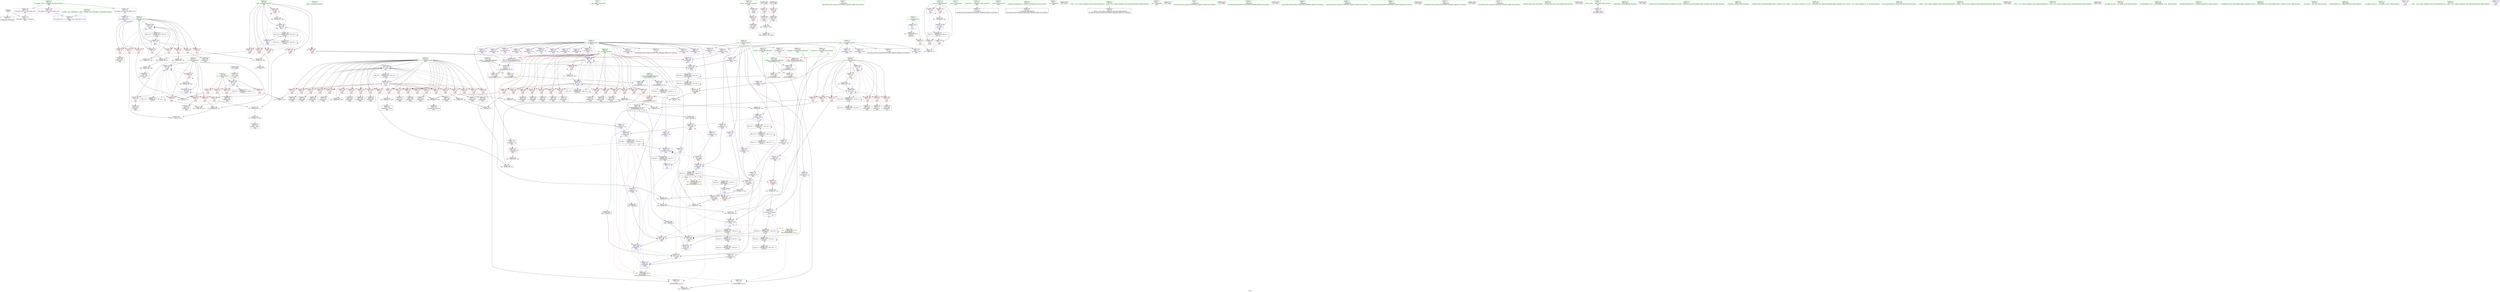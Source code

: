 digraph "SVFG" {
	label="SVFG";

	Node0x555679b781a0 [shape=record,color=grey,label="{NodeID: 0\nNullPtr}"];
	Node0x555679b781a0 -> Node0x555679cd8ab0[style=solid];
	Node0x555679b781a0 -> Node0x555679ce4e60[style=solid];
	Node0x555679ceccf0 [shape=record,color=grey,label="{NodeID: 360\n157 = Binary(155, 156, )\n}"];
	Node0x555679ceccf0 -> Node0x555679ceda70[style=solid];
	Node0x555679cdadf0 [shape=record,color=red,label="{NodeID: 194\n280\<--89\n\<--j53\nmain\n}"];
	Node0x555679cdadf0 -> Node0x555679cd9f50[style=solid];
	Node0x555679cd7740 [shape=record,color=purple,label="{NodeID: 111\n241\<--14\narrayidx50\<--dp\nmain\n}"];
	Node0x555679cd7740 -> Node0x555679cdbf00[style=solid];
	Node0x555679cd6160 [shape=record,color=green,label="{NodeID: 28\n72\<--73\nmain\<--main_field_insensitive\n}"];
	Node0x555679cdc4b0 [shape=record,color=red,label="{NodeID: 222\n346\<--345\n\<--call109\nmain\n}"];
	Node0x555679cdc4b0 -> Node0x555679ce6210[style=solid];
	Node0x555679cddf70 [shape=record,color=purple,label="{NodeID: 139\n462\<--30\nllvm.global_ctors_1\<--llvm.global_ctors\nGlob }"];
	Node0x555679cddf70 -> Node0x555679ce4d60[style=solid];
	Node0x555679cd8ab0 [shape=record,color=black,label="{NodeID: 56\n2\<--3\ndummyVal\<--dummyVal\n}"];
	Node0x555679d09f20 [shape=record,color=black,label="{NodeID: 416\nMR_34V_3 = PHI(MR_34V_4, MR_34V_2, )\npts\{430 \}\n}"];
	Node0x555679d09f20 -> Node0x555679cdc720[style=dashed];
	Node0x555679ce5ac0 [shape=record,color=blue,label="{NodeID: 250\n236\<--232\narrayidx47\<--add44\nmain\n}"];
	Node0x555679ce5ac0 -> Node0x555679cdbf00[style=dashed];
	Node0x555679ce5ac0 -> Node0x555679ce5ac0[style=dashed];
	Node0x555679ce5ac0 -> Node0x555679ce18f0[style=dashed];
	Node0x555679ce5ac0 -> Node0x555679d03b20[style=dashed];
	Node0x555679cdf690 [shape=record,color=red,label="{NodeID: 167\n177\<--85\n\<--tmp\nmain\n}"];
	Node0x555679cdf690 -> Node0x555679cebc70[style=solid];
	Node0x555679cda290 [shape=record,color=black,label="{NodeID: 84\n307\<--306\nidxprom86\<--\nmain\n}"];
	Node0x555679cb0c30 [shape=record,color=green,label="{NodeID: 1\n7\<--1\n__dso_handle\<--dummyObj\nGlob }"];
	Node0x555679cece70 [shape=record,color=grey,label="{NodeID: 361\n214 = Binary(213, 108, )\n}"];
	Node0x555679cece70 -> Node0x555679ce5780[style=solid];
	Node0x555679cdaec0 [shape=record,color=red,label="{NodeID: 195\n287\<--89\n\<--j53\nmain\n}"];
	Node0x555679cdaec0 -> Node0x555679cea770[style=solid];
	Node0x555679cd7810 [shape=record,color=purple,label="{NodeID: 112\n273\<--14\narrayidx68\<--dp\nmain\n}"];
	Node0x555679cd6260 [shape=record,color=green,label="{NodeID: 29\n75\<--76\nretval\<--retval_field_insensitive\nmain\n}"];
	Node0x555679cd6260 -> Node0x555679cde240[style=solid];
	Node0x555679cd6260 -> Node0x555679ce4f60[style=solid];
	Node0x555679cdc580 [shape=record,color=red,label="{NodeID: 223\n370\<--369\n\<--call123\nmain\n}"];
	Node0x555679cdc580 -> Node0x555679ce63b0[style=solid];
	Node0x555679cde070 [shape=record,color=purple,label="{NodeID: 140\n463\<--30\nllvm.global_ctors_2\<--llvm.global_ctors\nGlob }"];
	Node0x555679cde070 -> Node0x555679ce4e60[style=solid];
	Node0x555679cd8bb0 [shape=record,color=black,label="{NodeID: 57\n12\<--11\n\<--same\nCan only get source location for instruction, argument, global var or function.}"];
	Node0x555679cea190 [shape=record,color=black,label="{NodeID: 334\n186 = PHI(101, 101, 184, )\n}"];
	Node0x555679ce5b90 [shape=record,color=blue,label="{NodeID: 251\n245\<--242\narrayidx52\<--\nmain\n}"];
	Node0x555679ce5b90 -> Node0x555679d06320[style=dashed];
	Node0x555679cdf760 [shape=record,color=red,label="{NodeID: 168\n188\<--85\n\<--tmp\nmain\n}"];
	Node0x555679cdf760 -> Node0x555679cead70[style=solid];
	Node0x555679cda360 [shape=record,color=black,label="{NodeID: 85\n310\<--309\nidxprom89\<--\nmain\n}"];
	Node0x555679cb0cc0 [shape=record,color=green,label="{NodeID: 2\n9\<--1\n\<--dummyObj\nCan only get source location for instruction, argument, global var or function.}"];
	Node0x555679cecff0 [shape=record,color=grey,label="{NodeID: 362\n382 = Binary(381, 108, )\n}"];
	Node0x555679cecff0 -> Node0x555679ce6550[style=solid];
	Node0x555679cdaf90 [shape=record,color=red,label="{NodeID: 196\n299\<--89\n\<--j53\nmain\n}"];
	Node0x555679cdaf90 -> Node0x555679cda0f0[style=solid];
	Node0x555679cd78e0 [shape=record,color=purple,label="{NodeID: 113\n276\<--14\narrayidx70\<--dp\nmain\n|{<s0>16}}"];
	Node0x555679cd78e0:s0 -> Node0x555679d26f80[style=solid,color=red];
	Node0x555679cd6330 [shape=record,color=green,label="{NodeID: 30\n77\<--78\ncas\<--cas_field_insensitive\nmain\n}"];
	Node0x555679cd6330 -> Node0x555679cde310[style=solid];
	Node0x555679cd6330 -> Node0x555679cde3e0[style=solid];
	Node0x555679cd6330 -> Node0x555679cde4b0[style=solid];
	Node0x555679cd6330 -> Node0x555679ce5030[style=solid];
	Node0x555679cd6330 -> Node0x555679ce6620[style=solid];
	Node0x555679cdc650 [shape=record,color=red,label="{NodeID: 224\n388\<--387\n\<--arrayidx133\nmain\n}"];
	Node0x555679cde170 [shape=record,color=red,label="{NodeID: 141\n111\<--8\n\<--t\nmain\n}"];
	Node0x555679cde170 -> Node0x555679cedef0[style=solid];
	Node0x555679cd8cb0 [shape=record,color=black,label="{NodeID: 58\n16\<--14\n\<--dp\nCan only get source location for instruction, argument, global var or function.}"];
	Node0x555679cea770 [shape=record,color=grey,label="{NodeID: 335\n288 = Binary(286, 287, )\n}"];
	Node0x555679cea770 -> Node0x555679cec870[style=solid];
	Node0x555679ce5c60 [shape=record,color=blue,label="{NodeID: 252\n89\<--108\nj53\<--\nmain\n}"];
	Node0x555679ce5c60 -> Node0x555679ce0a10[style=dashed];
	Node0x555679ce5c60 -> Node0x555679cdac50[style=dashed];
	Node0x555679ce5c60 -> Node0x555679cdad20[style=dashed];
	Node0x555679ce5c60 -> Node0x555679cdadf0[style=dashed];
	Node0x555679ce5c60 -> Node0x555679cdaec0[style=dashed];
	Node0x555679ce5c60 -> Node0x555679cdaf90[style=dashed];
	Node0x555679ce5c60 -> Node0x555679cdb060[style=dashed];
	Node0x555679ce5c60 -> Node0x555679cdb130[style=dashed];
	Node0x555679ce5c60 -> Node0x555679cdb200[style=dashed];
	Node0x555679ce5c60 -> Node0x555679cdb2d0[style=dashed];
	Node0x555679ce5c60 -> Node0x555679cdb3a0[style=dashed];
	Node0x555679ce5c60 -> Node0x555679cdb470[style=dashed];
	Node0x555679ce5c60 -> Node0x555679cdb540[style=dashed];
	Node0x555679ce5c60 -> Node0x555679cdb610[style=dashed];
	Node0x555679ce5c60 -> Node0x555679ce5c60[style=dashed];
	Node0x555679ce5c60 -> Node0x555679ce6480[style=dashed];
	Node0x555679ce5c60 -> Node0x555679cfc720[style=dashed];
	Node0x555679cdf830 [shape=record,color=red,label="{NodeID: 169\n192\<--85\n\<--tmp\nmain\n}"];
	Node0x555679cdf830 -> Node0x555679ce5510[style=solid];
	Node0x555679cdf830 -> Node0x555679ce55e0[style=solid];
	Node0x555679cda430 [shape=record,color=black,label="{NodeID: 86\n325\<--324\nidxprom96\<--\nmain\n}"];
	Node0x555679cb0fb0 [shape=record,color=green,label="{NodeID: 3\n24\<--1\n_ZSt3cin\<--dummyObj\nGlob }"];
	Node0x555679ced170 [shape=record,color=grey,label="{NodeID: 363\n184 = cmp(175, 183, )\n}"];
	Node0x555679ced170 -> Node0x555679cea190[style=solid];
	Node0x555679cdb060 [shape=record,color=red,label="{NodeID: 197\n306\<--89\n\<--j53\nmain\n}"];
	Node0x555679cdb060 -> Node0x555679cda290[style=solid];
	Node0x555679cd79b0 [shape=record,color=purple,label="{NodeID: 114\n279\<--14\narrayidx72\<--dp\nmain\n}"];
	Node0x555679cd6400 [shape=record,color=green,label="{NodeID: 31\n79\<--80\nn\<--n_field_insensitive\nmain\n}"];
	Node0x555679cd6400 -> Node0x555679cde580[style=solid];
	Node0x555679cd6400 -> Node0x555679cde650[style=solid];
	Node0x555679cd6400 -> Node0x555679cde720[style=solid];
	Node0x555679cd6400 -> Node0x555679cde7f0[style=solid];
	Node0x555679cd6400 -> Node0x555679ce5100[style=solid];
	Node0x555679cdc720 [shape=record,color=red,label="{NodeID: 225\n449\<--429\n\<--retval\n_ZSt3minIiERKT_S2_S2_\n}"];
	Node0x555679cdc720 -> Node0x555679cd7da0[style=solid];
	Node0x555679cde240 [shape=record,color=red,label="{NodeID: 142\n400\<--75\n\<--retval\nmain\n}"];
	Node0x555679cde240 -> Node0x555679cd7cd0[style=solid];
	Node0x555679cd8db0 [shape=record,color=black,label="{NodeID: 59\n22\<--21\n\<--_Z1sB5cxx11\nCan only get source location for instruction, argument, global var or function.}"];
	Node0x555679cea8f0 [shape=record,color=grey,label="{NodeID: 336\n169 = Binary(168, 108, )\n}"];
	Node0x555679cea8f0 -> Node0x555679cd9180[style=solid];
	Node0x555679ce5d30 [shape=record,color=blue,label="{NodeID: 253\n91\<--108\nk\<--\nmain\n}"];
	Node0x555679ce5d30 -> Node0x555679cdb6e0[style=dashed];
	Node0x555679ce5d30 -> Node0x555679cdb7b0[style=dashed];
	Node0x555679ce5d30 -> Node0x555679cdb880[style=dashed];
	Node0x555679ce5d30 -> Node0x555679cdb950[style=dashed];
	Node0x555679ce5d30 -> Node0x555679cdba20[style=dashed];
	Node0x555679ce5d30 -> Node0x555679cdbaf0[style=dashed];
	Node0x555679ce5d30 -> Node0x555679cdbbc0[style=dashed];
	Node0x555679ce5d30 -> Node0x555679ce5d30[style=dashed];
	Node0x555679ce5d30 -> Node0x555679ce62e0[style=dashed];
	Node0x555679ce5d30 -> Node0x555679d08120[style=dashed];
	Node0x555679cdf900 [shape=record,color=red,label="{NodeID: 170\n223\<--87\n\<--i37\nmain\n}"];
	Node0x555679cdf900 -> Node0x555679cedd70[style=solid];
	Node0x555679cda500 [shape=record,color=black,label="{NodeID: 87\n328\<--327\nidxprom98\<--\nmain\n}"];
	Node0x555679cb1040 [shape=record,color=green,label="{NodeID: 4\n25\<--1\n_ZSt4cout\<--dummyObj\nGlob }"];
	Node0x555679ced2f0 [shape=record,color=grey,label="{NodeID: 364\n441 = cmp(438, 440, )\n}"];
	Node0x555679cdb130 [shape=record,color=red,label="{NodeID: 198\n317\<--89\n\<--j53\nmain\n}"];
	Node0x555679cdb130 -> Node0x555679ceb370[style=solid];
	Node0x555679cdcc70 [shape=record,color=purple,label="{NodeID: 115\n282\<--14\narrayidx74\<--dp\nmain\n}"];
	Node0x555679cdcc70 -> Node0x555679cdc0a0[style=solid];
	Node0x555679cd64d0 [shape=record,color=green,label="{NodeID: 32\n81\<--82\ni\<--i_field_insensitive\nmain\n}"];
	Node0x555679cd64d0 -> Node0x555679cde8c0[style=solid];
	Node0x555679cd64d0 -> Node0x555679cde990[style=solid];
	Node0x555679cd64d0 -> Node0x555679cdea60[style=solid];
	Node0x555679cd64d0 -> Node0x555679cdeb30[style=solid];
	Node0x555679cd64d0 -> Node0x555679cdec00[style=solid];
	Node0x555679cd64d0 -> Node0x555679cdecd0[style=solid];
	Node0x555679cd64d0 -> Node0x555679cdeda0[style=solid];
	Node0x555679cd64d0 -> Node0x555679cdee70[style=solid];
	Node0x555679cd64d0 -> Node0x555679ce51d0[style=solid];
	Node0x555679cd64d0 -> Node0x555679ce5780[style=solid];
	Node0x555679cdc7f0 [shape=record,color=red,label="{NodeID: 226\n439\<--431\n\<--__a.addr\n_ZSt3minIiERKT_S2_S2_\n}"];
	Node0x555679cdc7f0 -> Node0x555679ce4b00[style=solid];
	Node0x555679cde310 [shape=record,color=red,label="{NodeID: 143\n110\<--77\n\<--cas\nmain\n}"];
	Node0x555679cde310 -> Node0x555679cedef0[style=solid];
	Node0x555679cd8eb0 [shape=record,color=black,label="{NodeID: 60\n43\<--44\n\<--_ZNSt8ios_base4InitD1Ev\nCan only get source location for instruction, argument, global var or function.}"];
	Node0x555679ceaa70 [shape=record,color=grey,label="{NodeID: 337\n286 = Binary(284, 285, )\n}"];
	Node0x555679ceaa70 -> Node0x555679cea770[style=solid];
	Node0x555679ce5e00 [shape=record,color=blue,label="{NodeID: 254\n93\<--290\nref.tmp\<--sub78\nmain\n|{|<s4>16}}"];
	Node0x555679ce5e00 -> Node0x555679cdc170[style=dashed];
	Node0x555679ce5e00 -> Node0x555679cdc310[style=dashed];
	Node0x555679ce5e00 -> Node0x555679cdc4b0[style=dashed];
	Node0x555679ce5e00 -> Node0x555679d02c20[style=dashed];
	Node0x555679ce5e00:s4 -> Node0x555679d01910[style=dashed,color=red];
	Node0x555679cdf9d0 [shape=record,color=red,label="{NodeID: 171\n227\<--87\n\<--i37\nmain\n}"];
	Node0x555679cdf9d0 -> Node0x555679cebdf0[style=solid];
	Node0x555679cda5d0 [shape=record,color=black,label="{NodeID: 88\n332\<--331\nidxprom100\<--\nmain\n}"];
	Node0x555679cb10d0 [shape=record,color=green,label="{NodeID: 5\n26\<--1\n.str\<--dummyObj\nGlob }"];
	Node0x555679ced470 [shape=record,color=grey,label="{NodeID: 365\n164 = cmp(162, 163, )\n}"];
	Node0x555679cdb200 [shape=record,color=red,label="{NodeID: 199\n327\<--89\n\<--j53\nmain\n}"];
	Node0x555679cdb200 -> Node0x555679cda500[style=solid];
	Node0x555679cdcd00 [shape=record,color=purple,label="{NodeID: 116\n298\<--14\narrayidx81\<--dp\nmain\n}"];
	Node0x555679cd65a0 [shape=record,color=green,label="{NodeID: 33\n83\<--84\nj\<--j_field_insensitive\nmain\n}"];
	Node0x555679cd65a0 -> Node0x555679cdef40[style=solid];
	Node0x555679cd65a0 -> Node0x555679cdf010[style=solid];
	Node0x555679cd65a0 -> Node0x555679cdf0e0[style=solid];
	Node0x555679cd65a0 -> Node0x555679cdf1b0[style=solid];
	Node0x555679cd65a0 -> Node0x555679cdf280[style=solid];
	Node0x555679cd65a0 -> Node0x555679cdf350[style=solid];
	Node0x555679cd65a0 -> Node0x555679ce52a0[style=solid];
	Node0x555679cd65a0 -> Node0x555679ce56b0[style=solid];
	Node0x555679d247e0 [shape=record,color=black,label="{NodeID: 476\n104 = PHI()\n}"];
	Node0x555679d02c20 [shape=record,color=black,label="{NodeID: 393\nMR_22V_5 = PHI(MR_22V_7, MR_22V_4, )\npts\{94 \}\n}"];
	Node0x555679d02c20 -> Node0x555679cdc580[style=dashed];
	Node0x555679d02c20 -> Node0x555679ce5e00[style=dashed];
	Node0x555679d02c20 -> Node0x555679d02c20[style=dashed];
	Node0x555679d02c20 -> Node0x555679d08620[style=dashed];
	Node0x555679cdc8c0 [shape=record,color=red,label="{NodeID: 227\n446\<--431\n\<--__a.addr\n_ZSt3minIiERKT_S2_S2_\n}"];
	Node0x555679cdc8c0 -> Node0x555679ce6960[style=solid];
	Node0x555679cde3e0 [shape=record,color=red,label="{NodeID: 144\n118\<--77\n\<--cas\nmain\n}"];
	Node0x555679cd8fb0 [shape=record,color=black,label="{NodeID: 61\n64\<--65\n\<--_ZNSt7__cxx1112basic_stringIcSt11char_traitsIcESaIcEED1Ev\nCan only get source location for instruction, argument, global var or function.}"];
	Node0x555679d0b820 [shape=record,color=yellow,style=double,label="{NodeID: 421\n2V_1 = ENCHI(MR_2V_0)\npts\{10 \}\nFun[main]}"];
	Node0x555679d0b820 -> Node0x555679cde170[style=dashed];
	Node0x555679ceabf0 [shape=record,color=grey,label="{NodeID: 338\n168 = Binary(166, 167, )\n}"];
	Node0x555679ceabf0 -> Node0x555679cea8f0[style=solid];
	Node0x555679ce5ed0 [shape=record,color=blue,label="{NodeID: 255\n301\<--295\narrayidx83\<--\nmain\n|{|<s2>17}}"];
	Node0x555679ce5ed0 -> Node0x555679cdc310[style=dashed];
	Node0x555679ce5ed0 -> Node0x555679ce6070[style=dashed];
	Node0x555679ce5ed0:s2 -> Node0x555679d01720[style=dashed,color=red];
	Node0x555679cdfaa0 [shape=record,color=red,label="{NodeID: 172\n233\<--87\n\<--i37\nmain\n}"];
	Node0x555679cdfaa0 -> Node0x555679cd98d0[style=solid];
	Node0x555679cda6a0 [shape=record,color=black,label="{NodeID: 89\n335\<--334\nidxprom102\<--\nmain\n}"];
	Node0x555679cb15e0 [shape=record,color=green,label="{NodeID: 6\n28\<--1\n.str.2\<--dummyObj\nGlob }"];
	Node0x555679ced5f0 [shape=record,color=grey,label="{NodeID: 366\n252 = cmp(249, 251, )\n}"];
	Node0x555679cdb2d0 [shape=record,color=red,label="{NodeID: 200\n334\<--89\n\<--j53\nmain\n}"];
	Node0x555679cdb2d0 -> Node0x555679cda6a0[style=solid];
	Node0x555679cdcd90 [shape=record,color=purple,label="{NodeID: 117\n301\<--14\narrayidx83\<--dp\nmain\n}"];
	Node0x555679cdcd90 -> Node0x555679ce5ed0[style=solid];
	Node0x555679cd6670 [shape=record,color=green,label="{NodeID: 34\n85\<--86\ntmp\<--tmp_field_insensitive\nmain\n}"];
	Node0x555679cd6670 -> Node0x555679cdf420[style=solid];
	Node0x555679cd6670 -> Node0x555679cdf4f0[style=solid];
	Node0x555679cd6670 -> Node0x555679cdf5c0[style=solid];
	Node0x555679cd6670 -> Node0x555679cdf690[style=solid];
	Node0x555679cd6670 -> Node0x555679cdf760[style=solid];
	Node0x555679cd6670 -> Node0x555679cdf830[style=solid];
	Node0x555679cd6670 -> Node0x555679ce5370[style=solid];
	Node0x555679cd6670 -> Node0x555679ce5440[style=solid];
	Node0x555679d25d00 [shape=record,color=black,label="{NodeID: 477\n100 = PHI()\n}"];
	Node0x555679d03120 [shape=record,color=black,label="{NodeID: 394\nMR_24V_5 = PHI(MR_24V_7, MR_24V_4, )\npts\{96 \}\n}"];
	Node0x555679d03120 -> Node0x555679cdc170[style=dashed];
	Node0x555679d03120 -> Node0x555679cdc580[style=dashed];
	Node0x555679d03120 -> Node0x555679ce5fa0[style=dashed];
	Node0x555679d03120 -> Node0x555679d03120[style=dashed];
	Node0x555679d03120 -> Node0x555679d08b20[style=dashed];
	Node0x555679cdc990 [shape=record,color=red,label="{NodeID: 228\n437\<--433\n\<--__b.addr\n_ZSt3minIiERKT_S2_S2_\n}"];
	Node0x555679cdc990 -> Node0x555679cdcb30[style=solid];
	Node0x555679cde4b0 [shape=record,color=red,label="{NodeID: 145\n396\<--77\n\<--cas\nmain\n}"];
	Node0x555679cde4b0 -> Node0x555679cec570[style=solid];
	Node0x555679cd90b0 [shape=record,color=black,label="{NodeID: 62\n137\<--134\nconv\<--call6\nmain\n}"];
	Node0x555679cd90b0 -> Node0x555679ce5100[style=solid];
	Node0x555679cead70 [shape=record,color=grey,label="{NodeID: 339\n189 = Binary(188, 108, )\n}"];
	Node0x555679cead70 -> Node0x555679ce5440[style=solid];
	Node0x555679ce5fa0 [shape=record,color=blue,label="{NodeID: 256\n95\<--320\nref.tmp88\<--sub94\nmain\n|{|<s3>17}}"];
	Node0x555679ce5fa0 -> Node0x555679cdc310[style=dashed];
	Node0x555679ce5fa0 -> Node0x555679cdc4b0[style=dashed];
	Node0x555679ce5fa0 -> Node0x555679d03120[style=dashed];
	Node0x555679ce5fa0:s3 -> Node0x555679d01910[style=dashed,color=red];
	Node0x555679cdfb70 [shape=record,color=red,label="{NodeID: 173\n238\<--87\n\<--i37\nmain\n}"];
	Node0x555679cdfb70 -> Node0x555679cd99a0[style=solid];
	Node0x555679cda770 [shape=record,color=black,label="{NodeID: 90\n340\<--339\nidxprom106\<--sub105\nmain\n}"];
	Node0x555679cb1670 [shape=record,color=green,label="{NodeID: 7\n31\<--1\n\<--dummyObj\nCan only get source location for instruction, argument, global var or function.}"];
	Node0x555679ced770 [shape=record,color=grey,label="{NodeID: 367\n259 = cmp(256, 258, )\n}"];
	Node0x555679cdb3a0 [shape=record,color=red,label="{NodeID: 201\n338\<--89\n\<--j53\nmain\n}"];
	Node0x555679cdb3a0 -> Node0x555679cebf70[style=solid];
	Node0x555679cdce60 [shape=record,color=purple,label="{NodeID: 118\n305\<--14\narrayidx85\<--dp\nmain\n}"];
	Node0x555679cd6740 [shape=record,color=green,label="{NodeID: 35\n87\<--88\ni37\<--i37_field_insensitive\nmain\n}"];
	Node0x555679cd6740 -> Node0x555679cdf900[style=solid];
	Node0x555679cd6740 -> Node0x555679cdf9d0[style=solid];
	Node0x555679cd6740 -> Node0x555679cdfaa0[style=solid];
	Node0x555679cd6740 -> Node0x555679cdfb70[style=solid];
	Node0x555679cd6740 -> Node0x555679cdfc40[style=solid];
	Node0x555679cd6740 -> Node0x555679cdfd10[style=solid];
	Node0x555679cd6740 -> Node0x555679cdfde0[style=solid];
	Node0x555679cd6740 -> Node0x555679cdfeb0[style=solid];
	Node0x555679cd6740 -> Node0x555679cdff80[style=solid];
	Node0x555679cd6740 -> Node0x555679ce0050[style=solid];
	Node0x555679cd6740 -> Node0x555679ce0120[style=solid];
	Node0x555679cd6740 -> Node0x555679ce01f0[style=solid];
	Node0x555679cd6740 -> Node0x555679ce02c0[style=solid];
	Node0x555679cd6740 -> Node0x555679ce0390[style=solid];
	Node0x555679cd6740 -> Node0x555679ce0460[style=solid];
	Node0x555679cd6740 -> Node0x555679ce0530[style=solid];
	Node0x555679cd6740 -> Node0x555679ce0600[style=solid];
	Node0x555679cd6740 -> Node0x555679ce06d0[style=solid];
	Node0x555679cd6740 -> Node0x555679ce07a0[style=solid];
	Node0x555679cd6740 -> Node0x555679ce0870[style=solid];
	Node0x555679cd6740 -> Node0x555679ce0940[style=solid];
	Node0x555679cd6740 -> Node0x555679ce59f0[style=solid];
	Node0x555679cd6740 -> Node0x555679ce6550[style=solid];
	Node0x555679d25e00 [shape=record,color=black,label="{NodeID: 478\n115 = PHI()\n}"];
	Node0x555679d03620 [shape=record,color=black,label="{NodeID: 395\nMR_26V_5 = PHI(MR_26V_7, MR_26V_4, )\npts\{98 \}\n}"];
	Node0x555679d03620 -> Node0x555679cdc170[style=dashed];
	Node0x555679d03620 -> Node0x555679cdc310[style=dashed];
	Node0x555679d03620 -> Node0x555679cdc580[style=dashed];
	Node0x555679d03620 -> Node0x555679ce6140[style=dashed];
	Node0x555679d03620 -> Node0x555679d03620[style=dashed];
	Node0x555679d03620 -> Node0x555679d09020[style=dashed];
	Node0x555679cdca60 [shape=record,color=red,label="{NodeID: 229\n443\<--433\n\<--__b.addr\n_ZSt3minIiERKT_S2_S2_\n}"];
	Node0x555679cdca60 -> Node0x555679ce6890[style=solid];
	Node0x555679cde580 [shape=record,color=red,label="{NodeID: 146\n142\<--79\n\<--n\nmain\n}"];
	Node0x555679cde580 -> Node0x555679cee070[style=solid];
	Node0x555679cd9180 [shape=record,color=black,label="{NodeID: 63\n170\<--169\nconv18\<--sub17\nmain\n}"];
	Node0x555679ceaef0 [shape=record,color=grey,label="{NodeID: 340\n284 = Binary(283, 108, )\n}"];
	Node0x555679ceaef0 -> Node0x555679ceaa70[style=solid];
	Node0x555679ce6070 [shape=record,color=blue,label="{NodeID: 257\n329\<--323\narrayidx99\<--\nmain\n|{|<s2>18}}"];
	Node0x555679ce6070 -> Node0x555679cdc4b0[style=dashed];
	Node0x555679ce6070 -> Node0x555679ce6210[style=dashed];
	Node0x555679ce6070:s2 -> Node0x555679d01720[style=dashed,color=red];
	Node0x555679cdfc40 [shape=record,color=red,label="{NodeID: 174\n243\<--87\n\<--i37\nmain\n}"];
	Node0x555679cdfc40 -> Node0x555679cd9a70[style=solid];
	Node0x555679cda840 [shape=record,color=black,label="{NodeID: 91\n348\<--347\nidxprom110\<--\nmain\n}"];
	Node0x555679cb1700 [shape=record,color=green,label="{NodeID: 8\n101\<--1\n\<--dummyObj\nCan only get source location for instruction, argument, global var or function.}"];
	Node0x555679ced8f0 [shape=record,color=grey,label="{NodeID: 368\n151 = cmp(149, 150, )\n}"];
	Node0x555679cdb470 [shape=record,color=red,label="{NodeID: 202\n350\<--89\n\<--j53\nmain\n}"];
	Node0x555679cdb470 -> Node0x555679cda910[style=solid];
	Node0x555679cdcf30 [shape=record,color=purple,label="{NodeID: 119\n308\<--14\narrayidx87\<--dp\nmain\n|{<s0>17}}"];
	Node0x555679cdcf30:s0 -> Node0x555679d26f80[style=solid,color=red];
	Node0x555679cd6810 [shape=record,color=green,label="{NodeID: 36\n89\<--90\nj53\<--j53_field_insensitive\nmain\n}"];
	Node0x555679cd6810 -> Node0x555679ce0a10[style=solid];
	Node0x555679cd6810 -> Node0x555679cdac50[style=solid];
	Node0x555679cd6810 -> Node0x555679cdad20[style=solid];
	Node0x555679cd6810 -> Node0x555679cdadf0[style=solid];
	Node0x555679cd6810 -> Node0x555679cdaec0[style=solid];
	Node0x555679cd6810 -> Node0x555679cdaf90[style=solid];
	Node0x555679cd6810 -> Node0x555679cdb060[style=solid];
	Node0x555679cd6810 -> Node0x555679cdb130[style=solid];
	Node0x555679cd6810 -> Node0x555679cdb200[style=solid];
	Node0x555679cd6810 -> Node0x555679cdb2d0[style=solid];
	Node0x555679cd6810 -> Node0x555679cdb3a0[style=solid];
	Node0x555679cd6810 -> Node0x555679cdb470[style=solid];
	Node0x555679cd6810 -> Node0x555679cdb540[style=solid];
	Node0x555679cd6810 -> Node0x555679cdb610[style=solid];
	Node0x555679cd6810 -> Node0x555679ce5c60[style=solid];
	Node0x555679cd6810 -> Node0x555679ce6480[style=solid];
	Node0x555679d25f60 [shape=record,color=black,label="{NodeID: 479\n42 = PHI()\n}"];
	Node0x555679d03b20 [shape=record,color=black,label="{NodeID: 396\nMR_30V_7 = PHI(MR_30V_11, MR_30V_6, )\npts\{170000 \}\n|{|<s7>16|<s8>19}}"];
	Node0x555679d03b20 -> Node0x555679cdc0a0[style=dashed];
	Node0x555679d03b20 -> Node0x555679cdc170[style=dashed];
	Node0x555679d03b20 -> Node0x555679cdc580[style=dashed];
	Node0x555679d03b20 -> Node0x555679ce5ac0[style=dashed];
	Node0x555679d03b20 -> Node0x555679ce5ed0[style=dashed];
	Node0x555679d03b20 -> Node0x555679ce18f0[style=dashed];
	Node0x555679d03b20 -> Node0x555679d03b20[style=dashed];
	Node0x555679d03b20:s7 -> Node0x555679d01720[style=dashed,color=red];
	Node0x555679d03b20:s8 -> Node0x555679d01720[style=dashed,color=red];
	Node0x555679cdcb30 [shape=record,color=red,label="{NodeID: 230\n438\<--437\n\<--\n_ZSt3minIiERKT_S2_S2_\n}"];
	Node0x555679cdcb30 -> Node0x555679ced2f0[style=solid];
	Node0x555679cde650 [shape=record,color=red,label="{NodeID: 147\n150\<--79\n\<--n\nmain\n}"];
	Node0x555679cde650 -> Node0x555679ced8f0[style=solid];
	Node0x555679cd9250 [shape=record,color=black,label="{NodeID: 64\n175\<--174\nconv20\<--\nmain\n}"];
	Node0x555679cd9250 -> Node0x555679ced170[style=solid];
	Node0x555679ceb070 [shape=record,color=grey,label="{NodeID: 341\n320 = Binary(318, 319, )\n}"];
	Node0x555679ceb070 -> Node0x555679ce5fa0[style=solid];
	Node0x555679ce6140 [shape=record,color=blue,label="{NodeID: 258\n97\<--343\nref.tmp104\<--add108\nmain\n|{|<s2>18}}"];
	Node0x555679ce6140 -> Node0x555679cdc4b0[style=dashed];
	Node0x555679ce6140 -> Node0x555679d03620[style=dashed];
	Node0x555679ce6140:s2 -> Node0x555679d01910[style=dashed,color=red];
	Node0x555679cdfd10 [shape=record,color=red,label="{NodeID: 175\n250\<--87\n\<--i37\nmain\n}"];
	Node0x555679cdfd10 -> Node0x555679ceb4f0[style=solid];
	Node0x555679cda910 [shape=record,color=black,label="{NodeID: 92\n351\<--350\nidxprom112\<--\nmain\n}"];
	Node0x555679cb17f0 [shape=record,color=green,label="{NodeID: 9\n108\<--1\n\<--dummyObj\nCan only get source location for instruction, argument, global var or function.}"];
	Node0x555679ceda70 [shape=record,color=grey,label="{NodeID: 369\n158 = cmp(157, 9, )\n}"];
	Node0x555679cdb540 [shape=record,color=red,label="{NodeID: 203\n366\<--89\n\<--j53\nmain\n}"];
	Node0x555679cdb540 -> Node0x555679cdab80[style=solid];
	Node0x555679cdd000 [shape=record,color=purple,label="{NodeID: 120\n326\<--14\narrayidx97\<--dp\nmain\n}"];
	Node0x555679cd68e0 [shape=record,color=green,label="{NodeID: 37\n91\<--92\nk\<--k_field_insensitive\nmain\n}"];
	Node0x555679cd68e0 -> Node0x555679cdb6e0[style=solid];
	Node0x555679cd68e0 -> Node0x555679cdb7b0[style=solid];
	Node0x555679cd68e0 -> Node0x555679cdb880[style=solid];
	Node0x555679cd68e0 -> Node0x555679cdb950[style=solid];
	Node0x555679cd68e0 -> Node0x555679cdba20[style=solid];
	Node0x555679cd68e0 -> Node0x555679cdbaf0[style=solid];
	Node0x555679cd68e0 -> Node0x555679cdbbc0[style=solid];
	Node0x555679cd68e0 -> Node0x555679ce5d30[style=solid];
	Node0x555679cd68e0 -> Node0x555679ce62e0[style=solid];
	Node0x555679d26140 [shape=record,color=black,label="{NodeID: 480\n171 = PHI()\n}"];
	Node0x555679d26140 -> Node0x555679cdbc90[style=solid];
	Node0x555679ce4b00 [shape=record,color=red,label="{NodeID: 231\n440\<--439\n\<--\n_ZSt3minIiERKT_S2_S2_\n}"];
	Node0x555679ce4b00 -> Node0x555679ced2f0[style=solid];
	Node0x555679cde720 [shape=record,color=red,label="{NodeID: 148\n224\<--79\n\<--n\nmain\n}"];
	Node0x555679cde720 -> Node0x555679cedd70[style=solid];
	Node0x555679cd9320 [shape=record,color=black,label="{NodeID: 65\n180\<--179\nconv23\<--sub22\nmain\n}"];
	Node0x555679ceb1f0 [shape=record,color=grey,label="{NodeID: 342\n316 = Binary(313, 315, )\n}"];
	Node0x555679ceb1f0 -> Node0x555679ceb370[style=solid];
	Node0x555679ce6210 [shape=record,color=blue,label="{NodeID: 259\n352\<--346\narrayidx113\<--\nmain\n}"];
	Node0x555679ce6210 -> Node0x555679d03b20[style=dashed];
	Node0x555679cdfde0 [shape=record,color=red,label="{NodeID: 176\n257\<--87\n\<--i37\nmain\n}"];
	Node0x555679cdfde0 -> Node0x555679ceb670[style=solid];
	Node0x555679cda9e0 [shape=record,color=black,label="{NodeID: 93\n361\<--360\nidxprom117\<--\nmain\n}"];
	Node0x555679cb1880 [shape=record,color=green,label="{NodeID: 10\n128\<--1\n\<--dummyObj\nCan only get source location for instruction, argument, global var or function.}"];
	Node0x555679cedbf0 [shape=record,color=grey,label="{NodeID: 370\n269 = cmp(267, 268, )\n}"];
	Node0x555679cdb610 [shape=record,color=red,label="{NodeID: 204\n376\<--89\n\<--j53\nmain\n}"];
	Node0x555679cdb610 -> Node0x555679ceb970[style=solid];
	Node0x555679cdd0d0 [shape=record,color=purple,label="{NodeID: 121\n329\<--14\narrayidx99\<--dp\nmain\n}"];
	Node0x555679cdd0d0 -> Node0x555679ce6070[style=solid];
	Node0x555679cd69b0 [shape=record,color=green,label="{NodeID: 38\n93\<--94\nref.tmp\<--ref.tmp_field_insensitive\nmain\n|{|<s1>16}}"];
	Node0x555679cd69b0 -> Node0x555679ce5e00[style=solid];
	Node0x555679cd69b0:s1 -> Node0x555679d27330[style=solid,color=red];
	Node0x555679d26270 [shape=record,color=black,label="{NodeID: 481\n181 = PHI()\n}"];
	Node0x555679d26270 -> Node0x555679cdbd60[style=solid];
	Node0x555679ce4b90 [shape=record,color=blue,label="{NodeID: 232\n8\<--9\nt\<--\nGlob }"];
	Node0x555679ce4b90 -> Node0x555679d0b820[style=dashed];
	Node0x555679cde7f0 [shape=record,color=red,label="{NodeID: 149\n385\<--79\n\<--n\nmain\n}"];
	Node0x555679cde7f0 -> Node0x555679cd7c00[style=solid];
	Node0x555679cd93f0 [shape=record,color=black,label="{NodeID: 66\n183\<--182\nconv25\<--\nmain\n}"];
	Node0x555679cd93f0 -> Node0x555679ced170[style=solid];
	Node0x555679ceb370 [shape=record,color=grey,label="{NodeID: 343\n318 = Binary(316, 317, )\n}"];
	Node0x555679ceb370 -> Node0x555679ceb070[style=solid];
	Node0x555679ce62e0 [shape=record,color=blue,label="{NodeID: 260\n91\<--357\nk\<--inc115\nmain\n}"];
	Node0x555679ce62e0 -> Node0x555679cdb6e0[style=dashed];
	Node0x555679ce62e0 -> Node0x555679cdb7b0[style=dashed];
	Node0x555679ce62e0 -> Node0x555679cdb880[style=dashed];
	Node0x555679ce62e0 -> Node0x555679cdb950[style=dashed];
	Node0x555679ce62e0 -> Node0x555679cdba20[style=dashed];
	Node0x555679ce62e0 -> Node0x555679cdbaf0[style=dashed];
	Node0x555679ce62e0 -> Node0x555679cdbbc0[style=dashed];
	Node0x555679ce62e0 -> Node0x555679ce5d30[style=dashed];
	Node0x555679ce62e0 -> Node0x555679ce62e0[style=dashed];
	Node0x555679ce62e0 -> Node0x555679d08120[style=dashed];
	Node0x555679cdfeb0 [shape=record,color=red,label="{NodeID: 177\n261\<--87\n\<--i37\nmain\n}"];
	Node0x555679cdfeb0 -> Node0x555679cd9b40[style=solid];
	Node0x555679cdaab0 [shape=record,color=black,label="{NodeID: 94\n364\<--363\nidxprom119\<--\nmain\n}"];
	Node0x555679cb1910 [shape=record,color=green,label="{NodeID: 11\n129\<--1\n\<--dummyObj\nCan only get source location for instruction, argument, global var or function.}"];
	Node0x555679cedd70 [shape=record,color=grey,label="{NodeID: 371\n225 = cmp(223, 224, )\n}"];
	Node0x555679cdb6e0 [shape=record,color=red,label="{NodeID: 205\n256\<--91\n\<--k\nmain\n}"];
	Node0x555679cdb6e0 -> Node0x555679ced770[style=solid];
	Node0x555679cdd1a0 [shape=record,color=purple,label="{NodeID: 122\n333\<--14\narrayidx101\<--dp\nmain\n}"];
	Node0x555679cd6a80 [shape=record,color=green,label="{NodeID: 39\n95\<--96\nref.tmp88\<--ref.tmp88_field_insensitive\nmain\n|{|<s1>17}}"];
	Node0x555679cd6a80 -> Node0x555679ce5fa0[style=solid];
	Node0x555679cd6a80:s1 -> Node0x555679d27330[style=solid,color=red];
	Node0x555679d26370 [shape=record,color=black,label="{NodeID: 482\n63 = PHI()\n}"];
	Node0x555679ce4c60 [shape=record,color=blue,label="{NodeID: 233\n461\<--31\nllvm.global_ctors_0\<--\nGlob }"];
	Node0x555679cde8c0 [shape=record,color=red,label="{NodeID: 150\n141\<--81\n\<--i\nmain\n}"];
	Node0x555679cde8c0 -> Node0x555679cee070[style=solid];
	Node0x555679cd94c0 [shape=record,color=black,label="{NodeID: 67\n194\<--193\nidxprom\<--\nmain\n}"];
	Node0x555679ceb4f0 [shape=record,color=grey,label="{NodeID: 344\n251 = Binary(250, 108, )\n}"];
	Node0x555679ceb4f0 -> Node0x555679ced5f0[style=solid];
	Node0x555679ce63b0 [shape=record,color=blue,label="{NodeID: 261\n373\<--370\narrayidx125\<--\nmain\n}"];
	Node0x555679ce63b0 -> Node0x555679d06320[style=dashed];
	Node0x555679cdff80 [shape=record,color=red,label="{NodeID: 178\n271\<--87\n\<--i37\nmain\n}"];
	Node0x555679cdff80 -> Node0x555679cd9ce0[style=solid];
	Node0x555679cdab80 [shape=record,color=black,label="{NodeID: 95\n367\<--366\nidxprom121\<--\nmain\n}"];
	Node0x555679cb1d40 [shape=record,color=green,label="{NodeID: 12\n133\<--1\n\<--dummyObj\nCan only get source location for instruction, argument, global var or function.}"];
	Node0x555679cedef0 [shape=record,color=grey,label="{NodeID: 372\n112 = cmp(110, 111, )\n}"];
	Node0x555679cdb7b0 [shape=record,color=red,label="{NodeID: 206\n264\<--91\n\<--k\nmain\n}"];
	Node0x555679cdb7b0 -> Node0x555679cd9c10[style=solid];
	Node0x555679cdd270 [shape=record,color=purple,label="{NodeID: 123\n336\<--14\narrayidx103\<--dp\nmain\n|{<s0>18}}"];
	Node0x555679cdd270:s0 -> Node0x555679d26f80[style=solid,color=red];
	Node0x555679cd6b50 [shape=record,color=green,label="{NodeID: 40\n97\<--98\nref.tmp104\<--ref.tmp104_field_insensitive\nmain\n|{|<s1>18}}"];
	Node0x555679cd6b50 -> Node0x555679ce6140[style=solid];
	Node0x555679cd6b50:s1 -> Node0x555679d27330[style=solid,color=red];
	Node0x555679d26440 [shape=record,color=black,label="{NodeID: 483\n119 = PHI()\n}"];
	Node0x555679ce4d60 [shape=record,color=blue,label="{NodeID: 234\n462\<--32\nllvm.global_ctors_1\<--_GLOBAL__sub_I_ngochai94_0_1.cpp\nGlob }"];
	Node0x555679cde990 [shape=record,color=red,label="{NodeID: 151\n145\<--81\n\<--i\nmain\n}"];
	Node0x555679cde990 -> Node0x555679cec270[style=solid];
	Node0x555679cd9590 [shape=record,color=black,label="{NodeID: 68\n197\<--196\nidxprom27\<--\nmain\n}"];
	Node0x555679ceb670 [shape=record,color=grey,label="{NodeID: 345\n258 = Binary(257, 108, )\n}"];
	Node0x555679ceb670 -> Node0x555679ced770[style=solid];
	Node0x555679ce6480 [shape=record,color=blue,label="{NodeID: 262\n89\<--377\nj53\<--inc127\nmain\n}"];
	Node0x555679ce6480 -> Node0x555679ce0a10[style=dashed];
	Node0x555679ce6480 -> Node0x555679cdac50[style=dashed];
	Node0x555679ce6480 -> Node0x555679cdad20[style=dashed];
	Node0x555679ce6480 -> Node0x555679cdadf0[style=dashed];
	Node0x555679ce6480 -> Node0x555679cdaec0[style=dashed];
	Node0x555679ce6480 -> Node0x555679cdaf90[style=dashed];
	Node0x555679ce6480 -> Node0x555679cdb060[style=dashed];
	Node0x555679ce6480 -> Node0x555679cdb130[style=dashed];
	Node0x555679ce6480 -> Node0x555679cdb200[style=dashed];
	Node0x555679ce6480 -> Node0x555679cdb2d0[style=dashed];
	Node0x555679ce6480 -> Node0x555679cdb3a0[style=dashed];
	Node0x555679ce6480 -> Node0x555679cdb470[style=dashed];
	Node0x555679ce6480 -> Node0x555679cdb540[style=dashed];
	Node0x555679ce6480 -> Node0x555679cdb610[style=dashed];
	Node0x555679ce6480 -> Node0x555679ce5c60[style=dashed];
	Node0x555679ce6480 -> Node0x555679ce6480[style=dashed];
	Node0x555679ce6480 -> Node0x555679cfc720[style=dashed];
	Node0x555679ce0050 [shape=record,color=red,label="{NodeID: 179\n285\<--87\n\<--i37\nmain\n}"];
	Node0x555679ce0050 -> Node0x555679ceaa70[style=solid];
	Node0x555679cd7b30 [shape=record,color=black,label="{NodeID: 96\n372\<--371\nidxprom124\<--\nmain\n}"];
	Node0x555679cb1e10 [shape=record,color=green,label="{NodeID: 13\n314\<--1\n\<--dummyObj\nCan only get source location for instruction, argument, global var or function.}"];
	Node0x555679cee070 [shape=record,color=grey,label="{NodeID: 373\n143 = cmp(141, 142, )\n}"];
	Node0x555679cdb880 [shape=record,color=red,label="{NodeID: 207\n277\<--91\n\<--k\nmain\n}"];
	Node0x555679cdb880 -> Node0x555679cd9e80[style=solid];
	Node0x555679cdd340 [shape=record,color=purple,label="{NodeID: 124\n349\<--14\narrayidx111\<--dp\nmain\n}"];
	Node0x555679cd6c20 [shape=record,color=green,label="{NodeID: 41\n102\<--103\n_ZNSt8ios_base15sync_with_stdioEb\<--_ZNSt8ios_base15sync_with_stdioEb_field_insensitive\n}"];
	Node0x555679d26570 [shape=record,color=black,label="{NodeID: 484\n123 = PHI()\n}"];
	Node0x555679ce4e60 [shape=record,color=blue, style = dotted,label="{NodeID: 235\n463\<--3\nllvm.global_ctors_2\<--dummyVal\nGlob }"];
	Node0x555679cdea60 [shape=record,color=red,label="{NodeID: 152\n155\<--81\n\<--i\nmain\n}"];
	Node0x555679cdea60 -> Node0x555679ceccf0[style=solid];
	Node0x555679cd9660 [shape=record,color=black,label="{NodeID: 69\n201\<--200\nidxprom29\<--\nmain\n}"];
	Node0x555679ceb7f0 [shape=record,color=grey,label="{NodeID: 346\n313 = Binary(312, 314, )\n}"];
	Node0x555679ceb7f0 -> Node0x555679ceb1f0[style=solid];
	Node0x555679ce6550 [shape=record,color=blue,label="{NodeID: 263\n87\<--382\ni37\<--inc130\nmain\n}"];
	Node0x555679ce6550 -> Node0x555679cdf900[style=dashed];
	Node0x555679ce6550 -> Node0x555679cdf9d0[style=dashed];
	Node0x555679ce6550 -> Node0x555679cdfaa0[style=dashed];
	Node0x555679ce6550 -> Node0x555679cdfb70[style=dashed];
	Node0x555679ce6550 -> Node0x555679cdfc40[style=dashed];
	Node0x555679ce6550 -> Node0x555679cdfd10[style=dashed];
	Node0x555679ce6550 -> Node0x555679cdfde0[style=dashed];
	Node0x555679ce6550 -> Node0x555679cdfeb0[style=dashed];
	Node0x555679ce6550 -> Node0x555679cdff80[style=dashed];
	Node0x555679ce6550 -> Node0x555679ce0050[style=dashed];
	Node0x555679ce6550 -> Node0x555679ce0120[style=dashed];
	Node0x555679ce6550 -> Node0x555679ce01f0[style=dashed];
	Node0x555679ce6550 -> Node0x555679ce02c0[style=dashed];
	Node0x555679ce6550 -> Node0x555679ce0390[style=dashed];
	Node0x555679ce6550 -> Node0x555679ce0460[style=dashed];
	Node0x555679ce6550 -> Node0x555679ce0530[style=dashed];
	Node0x555679ce6550 -> Node0x555679ce0600[style=dashed];
	Node0x555679ce6550 -> Node0x555679ce06d0[style=dashed];
	Node0x555679ce6550 -> Node0x555679ce07a0[style=dashed];
	Node0x555679ce6550 -> Node0x555679ce0870[style=dashed];
	Node0x555679ce6550 -> Node0x555679ce0940[style=dashed];
	Node0x555679ce6550 -> Node0x555679ce6550[style=dashed];
	Node0x555679ce6550 -> Node0x555679cfc220[style=dashed];
	Node0x555679ce0120 [shape=record,color=red,label="{NodeID: 180\n296\<--87\n\<--i37\nmain\n}"];
	Node0x555679ce0120 -> Node0x555679cda020[style=solid];
	Node0x555679cd7c00 [shape=record,color=black,label="{NodeID: 97\n386\<--385\nidxprom132\<--\nmain\n}"];
	Node0x555679cb1ee0 [shape=record,color=green,label="{NodeID: 14\n4\<--6\n_ZStL8__ioinit\<--_ZStL8__ioinit_field_insensitive\nGlob }"];
	Node0x555679cb1ee0 -> Node0x555679cd7e70[style=solid];
	Node0x555679cfa920 [shape=record,color=black,label="{NodeID: 374\nMR_6V_3 = PHI(MR_6V_4, MR_6V_2, )\npts\{78 \}\n}"];
	Node0x555679cfa920 -> Node0x555679cde310[style=dashed];
	Node0x555679cfa920 -> Node0x555679cde3e0[style=dashed];
	Node0x555679cfa920 -> Node0x555679cde4b0[style=dashed];
	Node0x555679cfa920 -> Node0x555679ce6620[style=dashed];
	Node0x555679cdb950 [shape=record,color=red,label="{NodeID: 208\n289\<--91\n\<--k\nmain\n}"];
	Node0x555679cdb950 -> Node0x555679cec870[style=solid];
	Node0x555679cdd410 [shape=record,color=purple,label="{NodeID: 125\n352\<--14\narrayidx113\<--dp\nmain\n}"];
	Node0x555679cdd410 -> Node0x555679ce6210[style=solid];
	Node0x555679cd6d20 [shape=record,color=green,label="{NodeID: 42\n105\<--106\n_ZNSirsERi\<--_ZNSirsERi_field_insensitive\n}"];
	Node0x555679d26640 [shape=record,color=black,label="{NodeID: 485\n124 = PHI()\n}"];
	Node0x555679ce4f60 [shape=record,color=blue,label="{NodeID: 236\n75\<--9\nretval\<--\nmain\n}"];
	Node0x555679ce4f60 -> Node0x555679cde240[style=dashed];
	Node0x555679cdeb30 [shape=record,color=red,label="{NodeID: 153\n163\<--81\n\<--i\nmain\n}"];
	Node0x555679cdeb30 -> Node0x555679ced470[style=solid];
	Node0x555679cd9730 [shape=record,color=black,label="{NodeID: 70\n204\<--203\nidxprom31\<--\nmain\n}"];
	Node0x555679ceb970 [shape=record,color=grey,label="{NodeID: 347\n377 = Binary(376, 108, )\n}"];
	Node0x555679ceb970 -> Node0x555679ce6480[style=solid];
	Node0x555679ce6620 [shape=record,color=blue,label="{NodeID: 264\n77\<--397\ncas\<--inc137\nmain\n}"];
	Node0x555679ce6620 -> Node0x555679cfa920[style=dashed];
	Node0x555679ce01f0 [shape=record,color=red,label="{NodeID: 181\n303\<--87\n\<--i37\nmain\n}"];
	Node0x555679ce01f0 -> Node0x555679cda1c0[style=solid];
	Node0x555679cd7cd0 [shape=record,color=black,label="{NodeID: 98\n74\<--400\nmain_ret\<--\nmain\n}"];
	Node0x555679cb1fb0 [shape=record,color=green,label="{NodeID: 15\n8\<--10\nt\<--t_field_insensitive\nGlob }"];
	Node0x555679cb1fb0 -> Node0x555679cde170[style=solid];
	Node0x555679cb1fb0 -> Node0x555679ce4b90[style=solid];
	Node0x555679cfae20 [shape=record,color=black,label="{NodeID: 375\nMR_8V_2 = PHI(MR_8V_3, MR_8V_1, )\npts\{80 \}\n}"];
	Node0x555679cfae20 -> Node0x555679ce5100[style=dashed];
	Node0x555679cdba20 [shape=record,color=red,label="{NodeID: 209\n309\<--91\n\<--k\nmain\n}"];
	Node0x555679cdba20 -> Node0x555679cda360[style=solid];
	Node0x555679cdd4e0 [shape=record,color=purple,label="{NodeID: 126\n365\<--14\narrayidx120\<--dp\nmain\n}"];
	Node0x555679cd6e20 [shape=record,color=green,label="{NodeID: 43\n116\<--117\n_ZStlsISt11char_traitsIcEERSt13basic_ostreamIcT_ES5_PKc\<--_ZStlsISt11char_traitsIcEERSt13basic_ostreamIcT_ES5_PKc_field_insensitive\n}"];
	Node0x555679d26710 [shape=record,color=black,label="{NodeID: 486\n134 = PHI()\n}"];
	Node0x555679d26710 -> Node0x555679cd90b0[style=solid];
	Node0x555679ce5030 [shape=record,color=blue,label="{NodeID: 237\n77\<--108\ncas\<--\nmain\n}"];
	Node0x555679ce5030 -> Node0x555679cfa920[style=dashed];
	Node0x555679cdec00 [shape=record,color=red,label="{NodeID: 154\n166\<--81\n\<--i\nmain\n}"];
	Node0x555679cdec00 -> Node0x555679ceabf0[style=solid];
	Node0x555679cd9800 [shape=record,color=black,label="{NodeID: 71\n229\<--228\nidxprom42\<--sub41\nmain\n}"];
	Node0x555679cebaf0 [shape=record,color=grey,label="{NodeID: 348\n179 = Binary(178, 108, )\n}"];
	Node0x555679cebaf0 -> Node0x555679cd9320[style=solid];
	Node0x555679ce66f0 [shape=record,color=blue,label="{NodeID: 265\n431\<--427\n__a.addr\<--__a\n_ZSt3minIiERKT_S2_S2_\n}"];
	Node0x555679ce66f0 -> Node0x555679cdc7f0[style=dashed];
	Node0x555679ce66f0 -> Node0x555679cdc8c0[style=dashed];
	Node0x555679ce02c0 [shape=record,color=red,label="{NodeID: 182\n315\<--87\n\<--i37\nmain\n}"];
	Node0x555679ce02c0 -> Node0x555679ceb1f0[style=solid];
	Node0x555679cd7da0 [shape=record,color=black,label="{NodeID: 99\n426\<--449\n_ZSt3minIiERKT_S2_S2__ret\<--\n_ZSt3minIiERKT_S2_S2_\n|{<s0>16|<s1>17|<s2>18|<s3>19}}"];
	Node0x555679cd7da0:s0 -> Node0x555679d26870[style=solid,color=blue];
	Node0x555679cd7da0:s1 -> Node0x555679d26a00[style=solid,color=blue];
	Node0x555679cd7da0:s2 -> Node0x555679d26de0[style=solid,color=blue];
	Node0x555679cd7da0:s3 -> Node0x555679d26b00[style=solid,color=blue];
	Node0x555679cd56b0 [shape=record,color=green,label="{NodeID: 16\n11\<--13\nsame\<--same_field_insensitive\nGlob }"];
	Node0x555679cd56b0 -> Node0x555679cd8bb0[style=solid];
	Node0x555679cd56b0 -> Node0x555679cd7f40[style=solid];
	Node0x555679cd56b0 -> Node0x555679cd8010[style=solid];
	Node0x555679cd56b0 -> Node0x555679cd80e0[style=solid];
	Node0x555679cd56b0 -> Node0x555679cd81b0[style=solid];
	Node0x555679cd56b0 -> Node0x555679cd8280[style=solid];
	Node0x555679cd56b0 -> Node0x555679cd7330[style=solid];
	Node0x555679cfb320 [shape=record,color=black,label="{NodeID: 376\nMR_10V_2 = PHI(MR_10V_4, MR_10V_1, )\npts\{82 \}\n}"];
	Node0x555679cfb320 -> Node0x555679ce51d0[style=dashed];
	Node0x555679cdbaf0 [shape=record,color=red,label="{NodeID: 210\n319\<--91\n\<--k\nmain\n}"];
	Node0x555679cdbaf0 -> Node0x555679ceb070[style=solid];
	Node0x555679cdd5b0 [shape=record,color=purple,label="{NodeID: 127\n368\<--14\narrayidx122\<--dp\nmain\n|{<s0>19}}"];
	Node0x555679cdd5b0:s0 -> Node0x555679d27330[style=solid,color=red];
	Node0x555679cd6f20 [shape=record,color=green,label="{NodeID: 44\n120\<--121\n_ZNSolsEi\<--_ZNSolsEi_field_insensitive\n}"];
	Node0x555679d26870 [shape=record,color=black,label="{NodeID: 487\n292 = PHI(426, )\n}"];
	Node0x555679d26870 -> Node0x555679cdc170[style=solid];
	Node0x555679d06320 [shape=record,color=black,label="{NodeID: 404\nMR_32V_6 = PHI(MR_32V_7, MR_32V_5, )\npts\{200000 \}\n|{|<s11>16|<s12>17|<s13>18|<s14>19}}"];
	Node0x555679d06320 -> Node0x555679cdbe30[style=dashed];
	Node0x555679d06320 -> Node0x555679cdc170[style=dashed];
	Node0x555679d06320 -> Node0x555679cdc240[style=dashed];
	Node0x555679d06320 -> Node0x555679cdc310[style=dashed];
	Node0x555679d06320 -> Node0x555679cdc3e0[style=dashed];
	Node0x555679d06320 -> Node0x555679cdc4b0[style=dashed];
	Node0x555679d06320 -> Node0x555679cdc580[style=dashed];
	Node0x555679d06320 -> Node0x555679cdc650[style=dashed];
	Node0x555679d06320 -> Node0x555679ce5b90[style=dashed];
	Node0x555679d06320 -> Node0x555679ce63b0[style=dashed];
	Node0x555679d06320 -> Node0x555679ce1df0[style=dashed];
	Node0x555679d06320:s11 -> Node0x555679d01830[style=dashed,color=red];
	Node0x555679d06320:s12 -> Node0x555679d01830[style=dashed,color=red];
	Node0x555679d06320:s13 -> Node0x555679d01830[style=dashed,color=red];
	Node0x555679d06320:s14 -> Node0x555679d01830[style=dashed,color=red];
	Node0x555679ce5100 [shape=record,color=blue,label="{NodeID: 238\n79\<--137\nn\<--conv\nmain\n}"];
	Node0x555679ce5100 -> Node0x555679cde580[style=dashed];
	Node0x555679ce5100 -> Node0x555679cde650[style=dashed];
	Node0x555679ce5100 -> Node0x555679cde720[style=dashed];
	Node0x555679ce5100 -> Node0x555679cde7f0[style=dashed];
	Node0x555679ce5100 -> Node0x555679cfae20[style=dashed];
	Node0x555679cdecd0 [shape=record,color=red,label="{NodeID: 155\n196\<--81\n\<--i\nmain\n}"];
	Node0x555679cdecd0 -> Node0x555679cd9590[style=solid];
	Node0x555679cd98d0 [shape=record,color=black,label="{NodeID: 72\n234\<--233\nidxprom45\<--\nmain\n}"];
	Node0x555679cebc70 [shape=record,color=grey,label="{NodeID: 349\n178 = Binary(176, 177, )\n}"];
	Node0x555679cebc70 -> Node0x555679cebaf0[style=solid];
	Node0x555679ce67c0 [shape=record,color=blue,label="{NodeID: 266\n433\<--428\n__b.addr\<--__b\n_ZSt3minIiERKT_S2_S2_\n}"];
	Node0x555679ce67c0 -> Node0x555679cdc990[style=dashed];
	Node0x555679ce67c0 -> Node0x555679cdca60[style=dashed];
	Node0x555679ce0390 [shape=record,color=red,label="{NodeID: 183\n324\<--87\n\<--i37\nmain\n}"];
	Node0x555679ce0390 -> Node0x555679cda430[style=solid];
	Node0x555679cd7e70 [shape=record,color=purple,label="{NodeID: 100\n41\<--4\n\<--_ZStL8__ioinit\n__cxx_global_var_init\n}"];
	Node0x555679cd5740 [shape=record,color=green,label="{NodeID: 17\n14\<--17\ndp\<--dp_field_insensitive\nGlob }"];
	Node0x555679cd5740 -> Node0x555679cd8cb0[style=solid];
	Node0x555679cd5740 -> Node0x555679cd7400[style=solid];
	Node0x555679cd5740 -> Node0x555679cd74d0[style=solid];
	Node0x555679cd5740 -> Node0x555679cd75a0[style=solid];
	Node0x555679cd5740 -> Node0x555679cd7670[style=solid];
	Node0x555679cd5740 -> Node0x555679cd7740[style=solid];
	Node0x555679cd5740 -> Node0x555679cd7810[style=solid];
	Node0x555679cd5740 -> Node0x555679cd78e0[style=solid];
	Node0x555679cd5740 -> Node0x555679cd79b0[style=solid];
	Node0x555679cd5740 -> Node0x555679cdcc70[style=solid];
	Node0x555679cd5740 -> Node0x555679cdcd00[style=solid];
	Node0x555679cd5740 -> Node0x555679cdcd90[style=solid];
	Node0x555679cd5740 -> Node0x555679cdce60[style=solid];
	Node0x555679cd5740 -> Node0x555679cdcf30[style=solid];
	Node0x555679cd5740 -> Node0x555679cdd000[style=solid];
	Node0x555679cd5740 -> Node0x555679cdd0d0[style=solid];
	Node0x555679cd5740 -> Node0x555679cdd1a0[style=solid];
	Node0x555679cd5740 -> Node0x555679cdd270[style=solid];
	Node0x555679cd5740 -> Node0x555679cdd340[style=solid];
	Node0x555679cd5740 -> Node0x555679cdd410[style=solid];
	Node0x555679cd5740 -> Node0x555679cdd4e0[style=solid];
	Node0x555679cd5740 -> Node0x555679cdd5b0[style=solid];
	Node0x555679cfb820 [shape=record,color=black,label="{NodeID: 377\nMR_12V_2 = PHI(MR_12V_3, MR_12V_1, )\npts\{84 \}\n}"];
	Node0x555679cfb820 -> Node0x555679ce52a0[style=dashed];
	Node0x555679cfb820 -> Node0x555679cfb820[style=dashed];
	Node0x555679cdbbc0 [shape=record,color=red,label="{NodeID: 211\n356\<--91\n\<--k\nmain\n}"];
	Node0x555679cdbbc0 -> Node0x555679cec3f0[style=solid];
	Node0x555679cdd680 [shape=record,color=purple,label="{NodeID: 128\n219\<--18\n\<--cul\nmain\n}"];
	Node0x555679cdd680 -> Node0x555679ce5920[style=solid];
	Node0x555679cd7020 [shape=record,color=green,label="{NodeID: 45\n125\<--126\n_ZStrsIcSt11char_traitsIcESaIcEERSt13basic_istreamIT_T0_ES7_RNSt7__cxx1112basic_stringIS4_S5_T1_EE\<--_ZStrsIcSt11char_traitsIcESaIcEERSt13basic_istreamIT_T0_ES7_RNSt7__cxx1112basic_stringIS4_S5_T1_EE_field_insensitive\n}"];
	Node0x555679d26a00 [shape=record,color=black,label="{NodeID: 488\n322 = PHI(426, )\n}"];
	Node0x555679d26a00 -> Node0x555679cdc310[style=solid];
	Node0x555679ce51d0 [shape=record,color=blue,label="{NodeID: 239\n81\<--108\ni\<--\nmain\n}"];
	Node0x555679ce51d0 -> Node0x555679cde8c0[style=dashed];
	Node0x555679ce51d0 -> Node0x555679cde990[style=dashed];
	Node0x555679ce51d0 -> Node0x555679cdea60[style=dashed];
	Node0x555679ce51d0 -> Node0x555679cdeb30[style=dashed];
	Node0x555679ce51d0 -> Node0x555679cdec00[style=dashed];
	Node0x555679ce51d0 -> Node0x555679cdecd0[style=dashed];
	Node0x555679ce51d0 -> Node0x555679cdeda0[style=dashed];
	Node0x555679ce51d0 -> Node0x555679cdee70[style=dashed];
	Node0x555679ce51d0 -> Node0x555679ce5780[style=dashed];
	Node0x555679ce51d0 -> Node0x555679cfb320[style=dashed];
	Node0x555679cdeda0 [shape=record,color=red,label="{NodeID: 156\n200\<--81\n\<--i\nmain\n}"];
	Node0x555679cdeda0 -> Node0x555679cd9660[style=solid];
	Node0x555679cd99a0 [shape=record,color=black,label="{NodeID: 73\n239\<--238\nidxprom48\<--\nmain\n}"];
	Node0x555679cebdf0 [shape=record,color=grey,label="{NodeID: 350\n228 = Binary(227, 108, )\n}"];
	Node0x555679cebdf0 -> Node0x555679cd9800[style=solid];
	Node0x555679ce6890 [shape=record,color=blue,label="{NodeID: 267\n429\<--443\nretval\<--\n_ZSt3minIiERKT_S2_S2_\n}"];
	Node0x555679ce6890 -> Node0x555679d09f20[style=dashed];
	Node0x555679ce0460 [shape=record,color=red,label="{NodeID: 184\n331\<--87\n\<--i37\nmain\n}"];
	Node0x555679ce0460 -> Node0x555679cda5d0[style=solid];
	Node0x555679cd7f40 [shape=record,color=purple,label="{NodeID: 101\n195\<--11\narrayidx\<--same\nmain\n}"];
	Node0x555679cd57d0 [shape=record,color=green,label="{NodeID: 18\n18\<--20\ncul\<--cul_field_insensitive\nGlob }"];
	Node0x555679cd57d0 -> Node0x555679cdd680[style=solid];
	Node0x555679cd57d0 -> Node0x555679cdd750[style=solid];
	Node0x555679cd57d0 -> Node0x555679cdd820[style=solid];
	Node0x555679cd57d0 -> Node0x555679cdd8f0[style=solid];
	Node0x555679cd57d0 -> Node0x555679cdd9c0[style=solid];
	Node0x555679cd57d0 -> Node0x555679cdda90[style=solid];
	Node0x555679cd57d0 -> Node0x555679cddb60[style=solid];
	Node0x555679cd57d0 -> Node0x555679cddc30[style=solid];
	Node0x555679cfbd20 [shape=record,color=black,label="{NodeID: 378\nMR_14V_2 = PHI(MR_14V_3, MR_14V_1, )\npts\{86 \}\n}"];
	Node0x555679cfbd20 -> Node0x555679cfbd20[style=dashed];
	Node0x555679cfbd20 -> Node0x555679d06d20[style=dashed];
	Node0x555679cdbc90 [shape=record,color=red,label="{NodeID: 212\n174\<--171\n\<--call19\nmain\n}"];
	Node0x555679cdbc90 -> Node0x555679cd9250[style=solid];
	Node0x555679cdd750 [shape=record,color=purple,label="{NodeID: 129\n230\<--18\narrayidx43\<--cul\nmain\n}"];
	Node0x555679cdd750 -> Node0x555679cdbe30[style=solid];
	Node0x555679cd7120 [shape=record,color=green,label="{NodeID: 46\n130\<--131\nllvm.memset.p0i8.i64\<--llvm.memset.p0i8.i64_field_insensitive\n}"];
	Node0x555679d26b00 [shape=record,color=black,label="{NodeID: 489\n369 = PHI(426, )\n}"];
	Node0x555679d26b00 -> Node0x555679cdc580[style=solid];
	Node0x555679d06d20 [shape=record,color=black,label="{NodeID: 406\nMR_14V_4 = PHI(MR_14V_6, MR_14V_3, )\npts\{86 \}\n}"];
	Node0x555679d06d20 -> Node0x555679ce5370[style=dashed];
	Node0x555679d06d20 -> Node0x555679cfbd20[style=dashed];
	Node0x555679d06d20 -> Node0x555679d06d20[style=dashed];
	Node0x555679ce52a0 [shape=record,color=blue,label="{NodeID: 240\n83\<--146\nj\<--add\nmain\n}"];
	Node0x555679ce52a0 -> Node0x555679cdef40[style=dashed];
	Node0x555679ce52a0 -> Node0x555679cdf010[style=dashed];
	Node0x555679ce52a0 -> Node0x555679cdf0e0[style=dashed];
	Node0x555679ce52a0 -> Node0x555679cdf1b0[style=dashed];
	Node0x555679ce52a0 -> Node0x555679cdf280[style=dashed];
	Node0x555679ce52a0 -> Node0x555679cdf350[style=dashed];
	Node0x555679ce52a0 -> Node0x555679ce52a0[style=dashed];
	Node0x555679ce52a0 -> Node0x555679ce56b0[style=dashed];
	Node0x555679ce52a0 -> Node0x555679cfb820[style=dashed];
	Node0x555679cdee70 [shape=record,color=red,label="{NodeID: 157\n213\<--81\n\<--i\nmain\n}"];
	Node0x555679cdee70 -> Node0x555679cece70[style=solid];
	Node0x555679cd9a70 [shape=record,color=black,label="{NodeID: 74\n244\<--243\nidxprom51\<--\nmain\n}"];
	Node0x555679cebf70 [shape=record,color=grey,label="{NodeID: 351\n339 = Binary(337, 338, )\n}"];
	Node0x555679cebf70 -> Node0x555679cda770[style=solid];
	Node0x555679ce6960 [shape=record,color=blue,label="{NodeID: 268\n429\<--446\nretval\<--\n_ZSt3minIiERKT_S2_S2_\n}"];
	Node0x555679ce6960 -> Node0x555679d09f20[style=dashed];
	Node0x555679ce0530 [shape=record,color=red,label="{NodeID: 185\n337\<--87\n\<--i37\nmain\n}"];
	Node0x555679ce0530 -> Node0x555679cebf70[style=solid];
	Node0x555679cd8010 [shape=record,color=purple,label="{NodeID: 102\n198\<--11\narrayidx28\<--same\nmain\n}"];
	Node0x555679cd8010 -> Node0x555679ce5510[style=solid];
	Node0x555679cd5860 [shape=record,color=green,label="{NodeID: 19\n21\<--23\n_Z1sB5cxx11\<--_Z1sB5cxx11_field_insensitive\nGlob }"];
	Node0x555679cd5860 -> Node0x555679cd8db0[style=solid];
	Node0x555679cfc220 [shape=record,color=black,label="{NodeID: 379\nMR_16V_2 = PHI(MR_16V_4, MR_16V_1, )\npts\{88 \}\n}"];
	Node0x555679cfc220 -> Node0x555679ce59f0[style=dashed];
	Node0x555679cdbd60 [shape=record,color=red,label="{NodeID: 213\n182\<--181\n\<--call24\nmain\n}"];
	Node0x555679cdbd60 -> Node0x555679cd93f0[style=solid];
	Node0x555679cdd820 [shape=record,color=purple,label="{NodeID: 130\n245\<--18\narrayidx52\<--cul\nmain\n}"];
	Node0x555679cdd820 -> Node0x555679ce5b90[style=solid];
	Node0x555679cd7220 [shape=record,color=green,label="{NodeID: 47\n135\<--136\n_ZNKSt7__cxx1112basic_stringIcSt11char_traitsIcESaIcEE4sizeEv\<--_ZNKSt7__cxx1112basic_stringIcSt11char_traitsIcESaIcEE4sizeEv_field_insensitive\n}"];
	Node0x555679d26c40 [shape=record,color=black,label="{NodeID: 490\n389 = PHI()\n}"];
	Node0x555679d07220 [shape=record,color=black,label="{NodeID: 407\nMR_28V_4 = PHI(MR_28V_6, MR_28V_3, )\npts\{130000 \}\n}"];
	Node0x555679d07220 -> Node0x555679cdbfd0[style=dashed];
	Node0x555679d07220 -> Node0x555679ce5510[style=dashed];
	Node0x555679d07220 -> Node0x555679ce13f0[style=dashed];
	Node0x555679d07220 -> Node0x555679d07220[style=dashed];
	Node0x555679ce5370 [shape=record,color=blue,label="{NodeID: 241\n85\<--9\ntmp\<--\nmain\n}"];
	Node0x555679ce5370 -> Node0x555679cdf420[style=dashed];
	Node0x555679ce5370 -> Node0x555679cdf4f0[style=dashed];
	Node0x555679ce5370 -> Node0x555679cdf5c0[style=dashed];
	Node0x555679ce5370 -> Node0x555679cdf690[style=dashed];
	Node0x555679ce5370 -> Node0x555679cdf760[style=dashed];
	Node0x555679ce5370 -> Node0x555679cdf830[style=dashed];
	Node0x555679ce5370 -> Node0x555679ce5440[style=dashed];
	Node0x555679ce5370 -> Node0x555679d06d20[style=dashed];
	Node0x555679cdef40 [shape=record,color=red,label="{NodeID: 158\n149\<--83\n\<--j\nmain\n}"];
	Node0x555679cdef40 -> Node0x555679ced8f0[style=solid];
	Node0x555679cd9b40 [shape=record,color=black,label="{NodeID: 75\n262\<--261\nidxprom62\<--\nmain\n}"];
	Node0x555679cec0f0 [shape=record,color=grey,label="{NodeID: 352\n232 = Binary(231, 108, )\n}"];
	Node0x555679cec0f0 -> Node0x555679ce5ac0[style=solid];
	Node0x555679ce0600 [shape=record,color=red,label="{NodeID: 186\n347\<--87\n\<--i37\nmain\n}"];
	Node0x555679ce0600 -> Node0x555679cda840[style=solid];
	Node0x555679cd80e0 [shape=record,color=purple,label="{NodeID: 103\n202\<--11\narrayidx30\<--same\nmain\n}"];
	Node0x555679cd5960 [shape=record,color=green,label="{NodeID: 20\n30\<--34\nllvm.global_ctors\<--llvm.global_ctors_field_insensitive\nGlob }"];
	Node0x555679cd5960 -> Node0x555679cddea0[style=solid];
	Node0x555679cd5960 -> Node0x555679cddf70[style=solid];
	Node0x555679cd5960 -> Node0x555679cde070[style=solid];
	Node0x555679cfc720 [shape=record,color=black,label="{NodeID: 380\nMR_18V_2 = PHI(MR_18V_3, MR_18V_1, )\npts\{90 \}\n}"];
	Node0x555679cfc720 -> Node0x555679ce5c60[style=dashed];
	Node0x555679cfc720 -> Node0x555679cfc720[style=dashed];
	Node0x555679cdbe30 [shape=record,color=red,label="{NodeID: 214\n231\<--230\n\<--arrayidx43\nmain\n}"];
	Node0x555679cdbe30 -> Node0x555679cec0f0[style=solid];
	Node0x555679cdd8f0 [shape=record,color=purple,label="{NodeID: 131\n311\<--18\narrayidx90\<--cul\nmain\n}"];
	Node0x555679cdd8f0 -> Node0x555679cdc240[style=solid];
	Node0x555679cd8340 [shape=record,color=green,label="{NodeID: 48\n172\<--173\n_ZNSt7__cxx1112basic_stringIcSt11char_traitsIcESaIcEEixEm\<--_ZNSt7__cxx1112basic_stringIcSt11char_traitsIcESaIcEEixEm_field_insensitive\n}"];
	Node0x555679d26d10 [shape=record,color=black,label="{NodeID: 491\n390 = PHI()\n}"];
	Node0x555679ce5440 [shape=record,color=blue,label="{NodeID: 242\n85\<--189\ntmp\<--inc\nmain\n}"];
	Node0x555679ce5440 -> Node0x555679cdf420[style=dashed];
	Node0x555679ce5440 -> Node0x555679cdf4f0[style=dashed];
	Node0x555679ce5440 -> Node0x555679cdf5c0[style=dashed];
	Node0x555679ce5440 -> Node0x555679cdf690[style=dashed];
	Node0x555679ce5440 -> Node0x555679cdf760[style=dashed];
	Node0x555679ce5440 -> Node0x555679cdf830[style=dashed];
	Node0x555679ce5440 -> Node0x555679ce5440[style=dashed];
	Node0x555679ce5440 -> Node0x555679d06d20[style=dashed];
	Node0x555679cdf010 [shape=record,color=red,label="{NodeID: 159\n160\<--83\n\<--j\nmain\n}"];
	Node0x555679cdf010 -> Node0x555679cec9f0[style=solid];
	Node0x555679cd9c10 [shape=record,color=black,label="{NodeID: 76\n265\<--264\nidxprom64\<--\nmain\n}"];
	Node0x555679cec270 [shape=record,color=grey,label="{NodeID: 353\n146 = Binary(145, 108, )\n}"];
	Node0x555679cec270 -> Node0x555679ce52a0[style=solid];
	Node0x555679ce06d0 [shape=record,color=red,label="{NodeID: 187\n360\<--87\n\<--i37\nmain\n}"];
	Node0x555679ce06d0 -> Node0x555679cda9e0[style=solid];
	Node0x555679cd81b0 [shape=record,color=purple,label="{NodeID: 104\n205\<--11\narrayidx32\<--same\nmain\n}"];
	Node0x555679cd81b0 -> Node0x555679ce55e0[style=solid];
	Node0x555679cd5a60 [shape=record,color=green,label="{NodeID: 21\n35\<--36\n__cxx_global_var_init\<--__cxx_global_var_init_field_insensitive\n}"];
	Node0x555679cfcc20 [shape=record,color=black,label="{NodeID: 381\nMR_20V_2 = PHI(MR_20V_3, MR_20V_1, )\npts\{92 \}\n}"];
	Node0x555679cfcc20 -> Node0x555679d08120[style=dashed];
	Node0x555679cdbf00 [shape=record,color=red,label="{NodeID: 215\n242\<--241\n\<--arrayidx50\nmain\n}"];
	Node0x555679cdbf00 -> Node0x555679ce5b90[style=solid];
	Node0x555679cdd9c0 [shape=record,color=purple,label="{NodeID: 132\n341\<--18\narrayidx107\<--cul\nmain\n}"];
	Node0x555679cdd9c0 -> Node0x555679cdc3e0[style=solid];
	Node0x555679cd8440 [shape=record,color=green,label="{NodeID: 49\n293\<--294\n_ZSt3minIiERKT_S2_S2_\<--_ZSt3minIiERKT_S2_S2__field_insensitive\n}"];
	Node0x555679d26de0 [shape=record,color=black,label="{NodeID: 492\n345 = PHI(426, )\n}"];
	Node0x555679d26de0 -> Node0x555679cdc4b0[style=solid];
	Node0x555679ce5510 [shape=record,color=blue,label="{NodeID: 243\n198\<--192\narrayidx28\<--\nmain\n}"];
	Node0x555679ce5510 -> Node0x555679ce55e0[style=dashed];
	Node0x555679cdf0e0 [shape=record,color=red,label="{NodeID: 160\n176\<--83\n\<--j\nmain\n}"];
	Node0x555679cdf0e0 -> Node0x555679cebc70[style=solid];
	Node0x555679cd9ce0 [shape=record,color=black,label="{NodeID: 77\n272\<--271\nidxprom67\<--\nmain\n}"];
	Node0x555679d01720 [shape=record,color=yellow,style=double,label="{NodeID: 437\n30V_1 = ENCHI(MR_30V_0)\npts\{170000 \}\nFun[_ZSt3minIiERKT_S2_S2_]}"];
	Node0x555679d01720 -> Node0x555679cdcb30[style=dashed];
	Node0x555679d01720 -> Node0x555679ce4b00[style=dashed];
	Node0x555679cec3f0 [shape=record,color=grey,label="{NodeID: 354\n357 = Binary(356, 108, )\n}"];
	Node0x555679cec3f0 -> Node0x555679ce62e0[style=solid];
	Node0x555679ce07a0 [shape=record,color=red,label="{NodeID: 188\n363\<--87\n\<--i37\nmain\n}"];
	Node0x555679ce07a0 -> Node0x555679cdaab0[style=solid];
	Node0x555679cd8280 [shape=record,color=purple,label="{NodeID: 105\n263\<--11\narrayidx63\<--same\nmain\n}"];
	Node0x555679cd5b60 [shape=record,color=green,label="{NodeID: 22\n39\<--40\n_ZNSt8ios_base4InitC1Ev\<--_ZNSt8ios_base4InitC1Ev_field_insensitive\n}"];
	Node0x555679cfd120 [shape=record,color=black,label="{NodeID: 382\nMR_22V_2 = PHI(MR_22V_3, MR_22V_1, )\npts\{94 \}\n}"];
	Node0x555679cfd120 -> Node0x555679d08620[style=dashed];
	Node0x555679cdbfd0 [shape=record,color=red,label="{NodeID: 216\n267\<--266\n\<--arrayidx65\nmain\n}"];
	Node0x555679cdbfd0 -> Node0x555679cedbf0[style=solid];
	Node0x555679cdda90 [shape=record,color=purple,label="{NodeID: 133\n362\<--18\narrayidx118\<--cul\nmain\n|{<s0>19}}"];
	Node0x555679cdda90:s0 -> Node0x555679d26f80[style=solid,color=red];
	Node0x555679cd8540 [shape=record,color=green,label="{NodeID: 50\n391\<--392\n_ZSt4endlIcSt11char_traitsIcEERSt13basic_ostreamIT_T0_ES6_\<--_ZSt4endlIcSt11char_traitsIcEERSt13basic_ostreamIT_T0_ES6__field_insensitive\n}"];
	Node0x555679d26f80 [shape=record,color=black,label="{NodeID: 493\n427 = PHI(276, 308, 336, 362, )\n0th arg _ZSt3minIiERKT_S2_S2_ }"];
	Node0x555679d26f80 -> Node0x555679ce66f0[style=solid];
	Node0x555679d08120 [shape=record,color=black,label="{NodeID: 410\nMR_20V_3 = PHI(MR_20V_4, MR_20V_2, )\npts\{92 \}\n}"];
	Node0x555679d08120 -> Node0x555679ce5d30[style=dashed];
	Node0x555679d08120 -> Node0x555679cfcc20[style=dashed];
	Node0x555679d08120 -> Node0x555679d08120[style=dashed];
	Node0x555679ce55e0 [shape=record,color=blue,label="{NodeID: 244\n205\<--192\narrayidx32\<--\nmain\n}"];
	Node0x555679ce55e0 -> Node0x555679d07220[style=dashed];
	Node0x555679cdf1b0 [shape=record,color=red,label="{NodeID: 161\n193\<--83\n\<--j\nmain\n}"];
	Node0x555679cdf1b0 -> Node0x555679cd94c0[style=solid];
	Node0x555679cd9db0 [shape=record,color=black,label="{NodeID: 78\n275\<--274\nidxprom69\<--\nmain\n}"];
	Node0x555679d01830 [shape=record,color=yellow,style=double,label="{NodeID: 438\n32V_1 = ENCHI(MR_32V_0)\npts\{200000 \}\nFun[_ZSt3minIiERKT_S2_S2_]}"];
	Node0x555679d01830 -> Node0x555679ce4b00[style=dashed];
	Node0x555679cec570 [shape=record,color=grey,label="{NodeID: 355\n397 = Binary(396, 108, )\n}"];
	Node0x555679cec570 -> Node0x555679ce6620[style=solid];
	Node0x555679ce0870 [shape=record,color=red,label="{NodeID: 189\n371\<--87\n\<--i37\nmain\n}"];
	Node0x555679ce0870 -> Node0x555679cd7b30[style=solid];
	Node0x555679cd7330 [shape=record,color=purple,label="{NodeID: 106\n266\<--11\narrayidx65\<--same\nmain\n}"];
	Node0x555679cd7330 -> Node0x555679cdbfd0[style=solid];
	Node0x555679cd5c60 [shape=record,color=green,label="{NodeID: 23\n45\<--46\n__cxa_atexit\<--__cxa_atexit_field_insensitive\n}"];
	Node0x555679cfd620 [shape=record,color=black,label="{NodeID: 383\nMR_24V_2 = PHI(MR_24V_3, MR_24V_1, )\npts\{96 \}\n}"];
	Node0x555679cfd620 -> Node0x555679d08b20[style=dashed];
	Node0x555679cdc0a0 [shape=record,color=red,label="{NodeID: 217\n283\<--282\n\<--arrayidx74\nmain\n}"];
	Node0x555679cdc0a0 -> Node0x555679ceaef0[style=solid];
	Node0x555679cddb60 [shape=record,color=purple,label="{NodeID: 134\n373\<--18\narrayidx125\<--cul\nmain\n}"];
	Node0x555679cddb60 -> Node0x555679ce63b0[style=solid];
	Node0x555679cd8640 [shape=record,color=green,label="{NodeID: 51\n393\<--394\n_ZNSolsEPFRSoS_E\<--_ZNSolsEPFRSoS_E_field_insensitive\n}"];
	Node0x555679d27330 [shape=record,color=black,label="{NodeID: 494\n428 = PHI(93, 95, 97, 368, )\n1st arg _ZSt3minIiERKT_S2_S2_ }"];
	Node0x555679d27330 -> Node0x555679ce67c0[style=solid];
	Node0x555679d08620 [shape=record,color=black,label="{NodeID: 411\nMR_22V_3 = PHI(MR_22V_4, MR_22V_2, )\npts\{94 \}\n}"];
	Node0x555679d08620 -> Node0x555679cfd120[style=dashed];
	Node0x555679d08620 -> Node0x555679d02c20[style=dashed];
	Node0x555679d08620 -> Node0x555679d08620[style=dashed];
	Node0x555679ce56b0 [shape=record,color=blue,label="{NodeID: 245\n83\<--209\nj\<--inc33\nmain\n}"];
	Node0x555679ce56b0 -> Node0x555679cdef40[style=dashed];
	Node0x555679ce56b0 -> Node0x555679cdf010[style=dashed];
	Node0x555679ce56b0 -> Node0x555679cdf0e0[style=dashed];
	Node0x555679ce56b0 -> Node0x555679cdf1b0[style=dashed];
	Node0x555679ce56b0 -> Node0x555679cdf280[style=dashed];
	Node0x555679ce56b0 -> Node0x555679cdf350[style=dashed];
	Node0x555679ce56b0 -> Node0x555679ce52a0[style=dashed];
	Node0x555679ce56b0 -> Node0x555679ce56b0[style=dashed];
	Node0x555679ce56b0 -> Node0x555679cfb820[style=dashed];
	Node0x555679cdf280 [shape=record,color=red,label="{NodeID: 162\n203\<--83\n\<--j\nmain\n}"];
	Node0x555679cdf280 -> Node0x555679cd9730[style=solid];
	Node0x555679cd9e80 [shape=record,color=black,label="{NodeID: 79\n278\<--277\nidxprom71\<--\nmain\n}"];
	Node0x555679d01910 [shape=record,color=yellow,style=double,label="{NodeID: 439\n42V_1 = ENCHI(MR_42V_0)\npts\{94 96 98 \}\nFun[_ZSt3minIiERKT_S2_S2_]}"];
	Node0x555679d01910 -> Node0x555679cdcb30[style=dashed];
	Node0x555679cec6f0 [shape=record,color=grey,label="{NodeID: 356\n343 = Binary(342, 314, )\n}"];
	Node0x555679cec6f0 -> Node0x555679ce6140[style=solid];
	Node0x555679ce0940 [shape=record,color=red,label="{NodeID: 190\n381\<--87\n\<--i37\nmain\n}"];
	Node0x555679ce0940 -> Node0x555679cecff0[style=solid];
	Node0x555679cd7400 [shape=record,color=purple,label="{NodeID: 107\n217\<--14\n\<--dp\nmain\n}"];
	Node0x555679cd7400 -> Node0x555679ce5850[style=solid];
	Node0x555679cd5d60 [shape=record,color=green,label="{NodeID: 24\n44\<--50\n_ZNSt8ios_base4InitD1Ev\<--_ZNSt8ios_base4InitD1Ev_field_insensitive\n}"];
	Node0x555679cd5d60 -> Node0x555679cd8eb0[style=solid];
	Node0x555679ce0ef0 [shape=record,color=black,label="{NodeID: 384\nMR_26V_2 = PHI(MR_26V_3, MR_26V_1, )\npts\{98 \}\n}"];
	Node0x555679ce0ef0 -> Node0x555679d09020[style=dashed];
	Node0x555679cdc170 [shape=record,color=red,label="{NodeID: 218\n295\<--292\n\<--call79\nmain\n}"];
	Node0x555679cdc170 -> Node0x555679ce5ed0[style=solid];
	Node0x555679cddc30 [shape=record,color=purple,label="{NodeID: 135\n387\<--18\narrayidx133\<--cul\nmain\n}"];
	Node0x555679cddc30 -> Node0x555679cdc650[style=solid];
	Node0x555679cd8740 [shape=record,color=green,label="{NodeID: 52\n429\<--430\nretval\<--retval_field_insensitive\n_ZSt3minIiERKT_S2_S2_\n}"];
	Node0x555679cd8740 -> Node0x555679cdc720[style=solid];
	Node0x555679cd8740 -> Node0x555679ce6890[style=solid];
	Node0x555679cd8740 -> Node0x555679ce6960[style=solid];
	Node0x555679d08b20 [shape=record,color=black,label="{NodeID: 412\nMR_24V_3 = PHI(MR_24V_4, MR_24V_2, )\npts\{96 \}\n}"];
	Node0x555679d08b20 -> Node0x555679cfd620[style=dashed];
	Node0x555679d08b20 -> Node0x555679d03120[style=dashed];
	Node0x555679d08b20 -> Node0x555679d08b20[style=dashed];
	Node0x555679ce5780 [shape=record,color=blue,label="{NodeID: 246\n81\<--214\ni\<--inc35\nmain\n}"];
	Node0x555679ce5780 -> Node0x555679cde8c0[style=dashed];
	Node0x555679ce5780 -> Node0x555679cde990[style=dashed];
	Node0x555679ce5780 -> Node0x555679cdea60[style=dashed];
	Node0x555679ce5780 -> Node0x555679cdeb30[style=dashed];
	Node0x555679ce5780 -> Node0x555679cdec00[style=dashed];
	Node0x555679ce5780 -> Node0x555679cdecd0[style=dashed];
	Node0x555679ce5780 -> Node0x555679cdeda0[style=dashed];
	Node0x555679ce5780 -> Node0x555679cdee70[style=dashed];
	Node0x555679ce5780 -> Node0x555679ce5780[style=dashed];
	Node0x555679ce5780 -> Node0x555679cfb320[style=dashed];
	Node0x555679cdf350 [shape=record,color=red,label="{NodeID: 163\n208\<--83\n\<--j\nmain\n}"];
	Node0x555679cdf350 -> Node0x555679cecb70[style=solid];
	Node0x555679cd9f50 [shape=record,color=black,label="{NodeID: 80\n281\<--280\nidxprom73\<--\nmain\n}"];
	Node0x555679cec870 [shape=record,color=grey,label="{NodeID: 357\n290 = Binary(288, 289, )\n}"];
	Node0x555679cec870 -> Node0x555679ce5e00[style=solid];
	Node0x555679ce0a10 [shape=record,color=red,label="{NodeID: 191\n249\<--89\n\<--j53\nmain\n}"];
	Node0x555679ce0a10 -> Node0x555679ced5f0[style=solid];
	Node0x555679cd74d0 [shape=record,color=purple,label="{NodeID: 108\n235\<--14\narrayidx46\<--dp\nmain\n}"];
	Node0x555679cd5e60 [shape=record,color=green,label="{NodeID: 25\n57\<--58\n__cxx_global_var_init.1\<--__cxx_global_var_init.1_field_insensitive\n}"];
	Node0x555679ce13f0 [shape=record,color=black,label="{NodeID: 385\nMR_28V_2 = PHI(MR_28V_3, MR_28V_1, )\npts\{130000 \}\n}"];
	Node0x555679ce13f0 -> Node0x555679cdbfd0[style=dashed];
	Node0x555679ce13f0 -> Node0x555679ce13f0[style=dashed];
	Node0x555679ce13f0 -> Node0x555679d07220[style=dashed];
	Node0x555679cdc240 [shape=record,color=red,label="{NodeID: 219\n312\<--311\n\<--arrayidx90\nmain\n}"];
	Node0x555679cdc240 -> Node0x555679ceb7f0[style=solid];
	Node0x555679cddd00 [shape=record,color=purple,label="{NodeID: 136\n114\<--26\n\<--.str\nmain\n}"];
	Node0x555679cd8810 [shape=record,color=green,label="{NodeID: 53\n431\<--432\n__a.addr\<--__a.addr_field_insensitive\n_ZSt3minIiERKT_S2_S2_\n}"];
	Node0x555679cd8810 -> Node0x555679cdc7f0[style=solid];
	Node0x555679cd8810 -> Node0x555679cdc8c0[style=solid];
	Node0x555679cd8810 -> Node0x555679ce66f0[style=solid];
	Node0x555679d09020 [shape=record,color=black,label="{NodeID: 413\nMR_26V_3 = PHI(MR_26V_4, MR_26V_2, )\npts\{98 \}\n}"];
	Node0x555679d09020 -> Node0x555679ce0ef0[style=dashed];
	Node0x555679d09020 -> Node0x555679d03620[style=dashed];
	Node0x555679d09020 -> Node0x555679d09020[style=dashed];
	Node0x555679ce5850 [shape=record,color=blue,label="{NodeID: 247\n217\<--9\n\<--\nmain\n}"];
	Node0x555679ce5850 -> Node0x555679ce5ac0[style=dashed];
	Node0x555679ce5850 -> Node0x555679ce18f0[style=dashed];
	Node0x555679cdf420 [shape=record,color=red,label="{NodeID: 164\n156\<--85\n\<--tmp\nmain\n}"];
	Node0x555679cdf420 -> Node0x555679ceccf0[style=solid];
	Node0x555679cda020 [shape=record,color=black,label="{NodeID: 81\n297\<--296\nidxprom80\<--\nmain\n}"];
	Node0x555679cec9f0 [shape=record,color=grey,label="{NodeID: 358\n162 = Binary(160, 161, )\n}"];
	Node0x555679cec9f0 -> Node0x555679ced470[style=solid];
	Node0x555679cdac50 [shape=record,color=red,label="{NodeID: 192\n268\<--89\n\<--j53\nmain\n}"];
	Node0x555679cdac50 -> Node0x555679cedbf0[style=solid];
	Node0x555679cd75a0 [shape=record,color=purple,label="{NodeID: 109\n236\<--14\narrayidx47\<--dp\nmain\n}"];
	Node0x555679cd75a0 -> Node0x555679ce5ac0[style=solid];
	Node0x555679cd5f60 [shape=record,color=green,label="{NodeID: 26\n61\<--62\n_ZNSt7__cxx1112basic_stringIcSt11char_traitsIcESaIcEEC1Ev\<--_ZNSt7__cxx1112basic_stringIcSt11char_traitsIcESaIcEEC1Ev_field_insensitive\n}"];
	Node0x555679ce18f0 [shape=record,color=black,label="{NodeID: 386\nMR_30V_2 = PHI(MR_30V_4, MR_30V_1, )\npts\{170000 \}\n}"];
	Node0x555679ce18f0 -> Node0x555679ce5850[style=dashed];
	Node0x555679cdc310 [shape=record,color=red,label="{NodeID: 220\n323\<--322\n\<--call95\nmain\n}"];
	Node0x555679cdc310 -> Node0x555679ce6070[style=solid];
	Node0x555679cdddd0 [shape=record,color=purple,label="{NodeID: 137\n122\<--28\n\<--.str.2\nmain\n}"];
	Node0x555679cd88e0 [shape=record,color=green,label="{NodeID: 54\n433\<--434\n__b.addr\<--__b.addr_field_insensitive\n_ZSt3minIiERKT_S2_S2_\n}"];
	Node0x555679cd88e0 -> Node0x555679cdc990[style=solid];
	Node0x555679cd88e0 -> Node0x555679cdca60[style=solid];
	Node0x555679cd88e0 -> Node0x555679ce67c0[style=solid];
	Node0x555679ce5920 [shape=record,color=blue,label="{NodeID: 248\n219\<--9\n\<--\nmain\n}"];
	Node0x555679ce5920 -> Node0x555679cdbe30[style=dashed];
	Node0x555679ce5920 -> Node0x555679cdc650[style=dashed];
	Node0x555679ce5920 -> Node0x555679ce5b90[style=dashed];
	Node0x555679ce5920 -> Node0x555679ce1df0[style=dashed];
	Node0x555679cdf4f0 [shape=record,color=red,label="{NodeID: 165\n161\<--85\n\<--tmp\nmain\n}"];
	Node0x555679cdf4f0 -> Node0x555679cec9f0[style=solid];
	Node0x555679cda0f0 [shape=record,color=black,label="{NodeID: 82\n300\<--299\nidxprom82\<--\nmain\n}"];
	Node0x555679cecb70 [shape=record,color=grey,label="{NodeID: 359\n209 = Binary(208, 108, )\n}"];
	Node0x555679cecb70 -> Node0x555679ce56b0[style=solid];
	Node0x555679cdad20 [shape=record,color=red,label="{NodeID: 193\n274\<--89\n\<--j53\nmain\n}"];
	Node0x555679cdad20 -> Node0x555679cd9db0[style=solid];
	Node0x555679cd7670 [shape=record,color=purple,label="{NodeID: 110\n240\<--14\narrayidx49\<--dp\nmain\n}"];
	Node0x555679cd6060 [shape=record,color=green,label="{NodeID: 27\n65\<--69\n_ZNSt7__cxx1112basic_stringIcSt11char_traitsIcESaIcEED1Ev\<--_ZNSt7__cxx1112basic_stringIcSt11char_traitsIcESaIcEED1Ev_field_insensitive\n}"];
	Node0x555679cd6060 -> Node0x555679cd8fb0[style=solid];
	Node0x555679ce1df0 [shape=record,color=black,label="{NodeID: 387\nMR_32V_2 = PHI(MR_32V_4, MR_32V_1, )\npts\{200000 \}\n}"];
	Node0x555679ce1df0 -> Node0x555679ce5920[style=dashed];
	Node0x555679cdc3e0 [shape=record,color=red,label="{NodeID: 221\n342\<--341\n\<--arrayidx107\nmain\n}"];
	Node0x555679cdc3e0 -> Node0x555679cec6f0[style=solid];
	Node0x555679cddea0 [shape=record,color=purple,label="{NodeID: 138\n461\<--30\nllvm.global_ctors_0\<--llvm.global_ctors\nGlob }"];
	Node0x555679cddea0 -> Node0x555679ce4c60[style=solid];
	Node0x555679cd89b0 [shape=record,color=green,label="{NodeID: 55\n32\<--456\n_GLOBAL__sub_I_ngochai94_0_1.cpp\<--_GLOBAL__sub_I_ngochai94_0_1.cpp_field_insensitive\n}"];
	Node0x555679cd89b0 -> Node0x555679ce4d60[style=solid];
	Node0x555679ce59f0 [shape=record,color=blue,label="{NodeID: 249\n87\<--108\ni37\<--\nmain\n}"];
	Node0x555679ce59f0 -> Node0x555679cdf900[style=dashed];
	Node0x555679ce59f0 -> Node0x555679cdf9d0[style=dashed];
	Node0x555679ce59f0 -> Node0x555679cdfaa0[style=dashed];
	Node0x555679ce59f0 -> Node0x555679cdfb70[style=dashed];
	Node0x555679ce59f0 -> Node0x555679cdfc40[style=dashed];
	Node0x555679ce59f0 -> Node0x555679cdfd10[style=dashed];
	Node0x555679ce59f0 -> Node0x555679cdfde0[style=dashed];
	Node0x555679ce59f0 -> Node0x555679cdfeb0[style=dashed];
	Node0x555679ce59f0 -> Node0x555679cdff80[style=dashed];
	Node0x555679ce59f0 -> Node0x555679ce0050[style=dashed];
	Node0x555679ce59f0 -> Node0x555679ce0120[style=dashed];
	Node0x555679ce59f0 -> Node0x555679ce01f0[style=dashed];
	Node0x555679ce59f0 -> Node0x555679ce02c0[style=dashed];
	Node0x555679ce59f0 -> Node0x555679ce0390[style=dashed];
	Node0x555679ce59f0 -> Node0x555679ce0460[style=dashed];
	Node0x555679ce59f0 -> Node0x555679ce0530[style=dashed];
	Node0x555679ce59f0 -> Node0x555679ce0600[style=dashed];
	Node0x555679ce59f0 -> Node0x555679ce06d0[style=dashed];
	Node0x555679ce59f0 -> Node0x555679ce07a0[style=dashed];
	Node0x555679ce59f0 -> Node0x555679ce0870[style=dashed];
	Node0x555679ce59f0 -> Node0x555679ce0940[style=dashed];
	Node0x555679ce59f0 -> Node0x555679ce6550[style=dashed];
	Node0x555679ce59f0 -> Node0x555679cfc220[style=dashed];
	Node0x555679cdf5c0 [shape=record,color=red,label="{NodeID: 166\n167\<--85\n\<--tmp\nmain\n}"];
	Node0x555679cdf5c0 -> Node0x555679ceabf0[style=solid];
	Node0x555679cda1c0 [shape=record,color=black,label="{NodeID: 83\n304\<--303\nidxprom84\<--\nmain\n}"];
}
